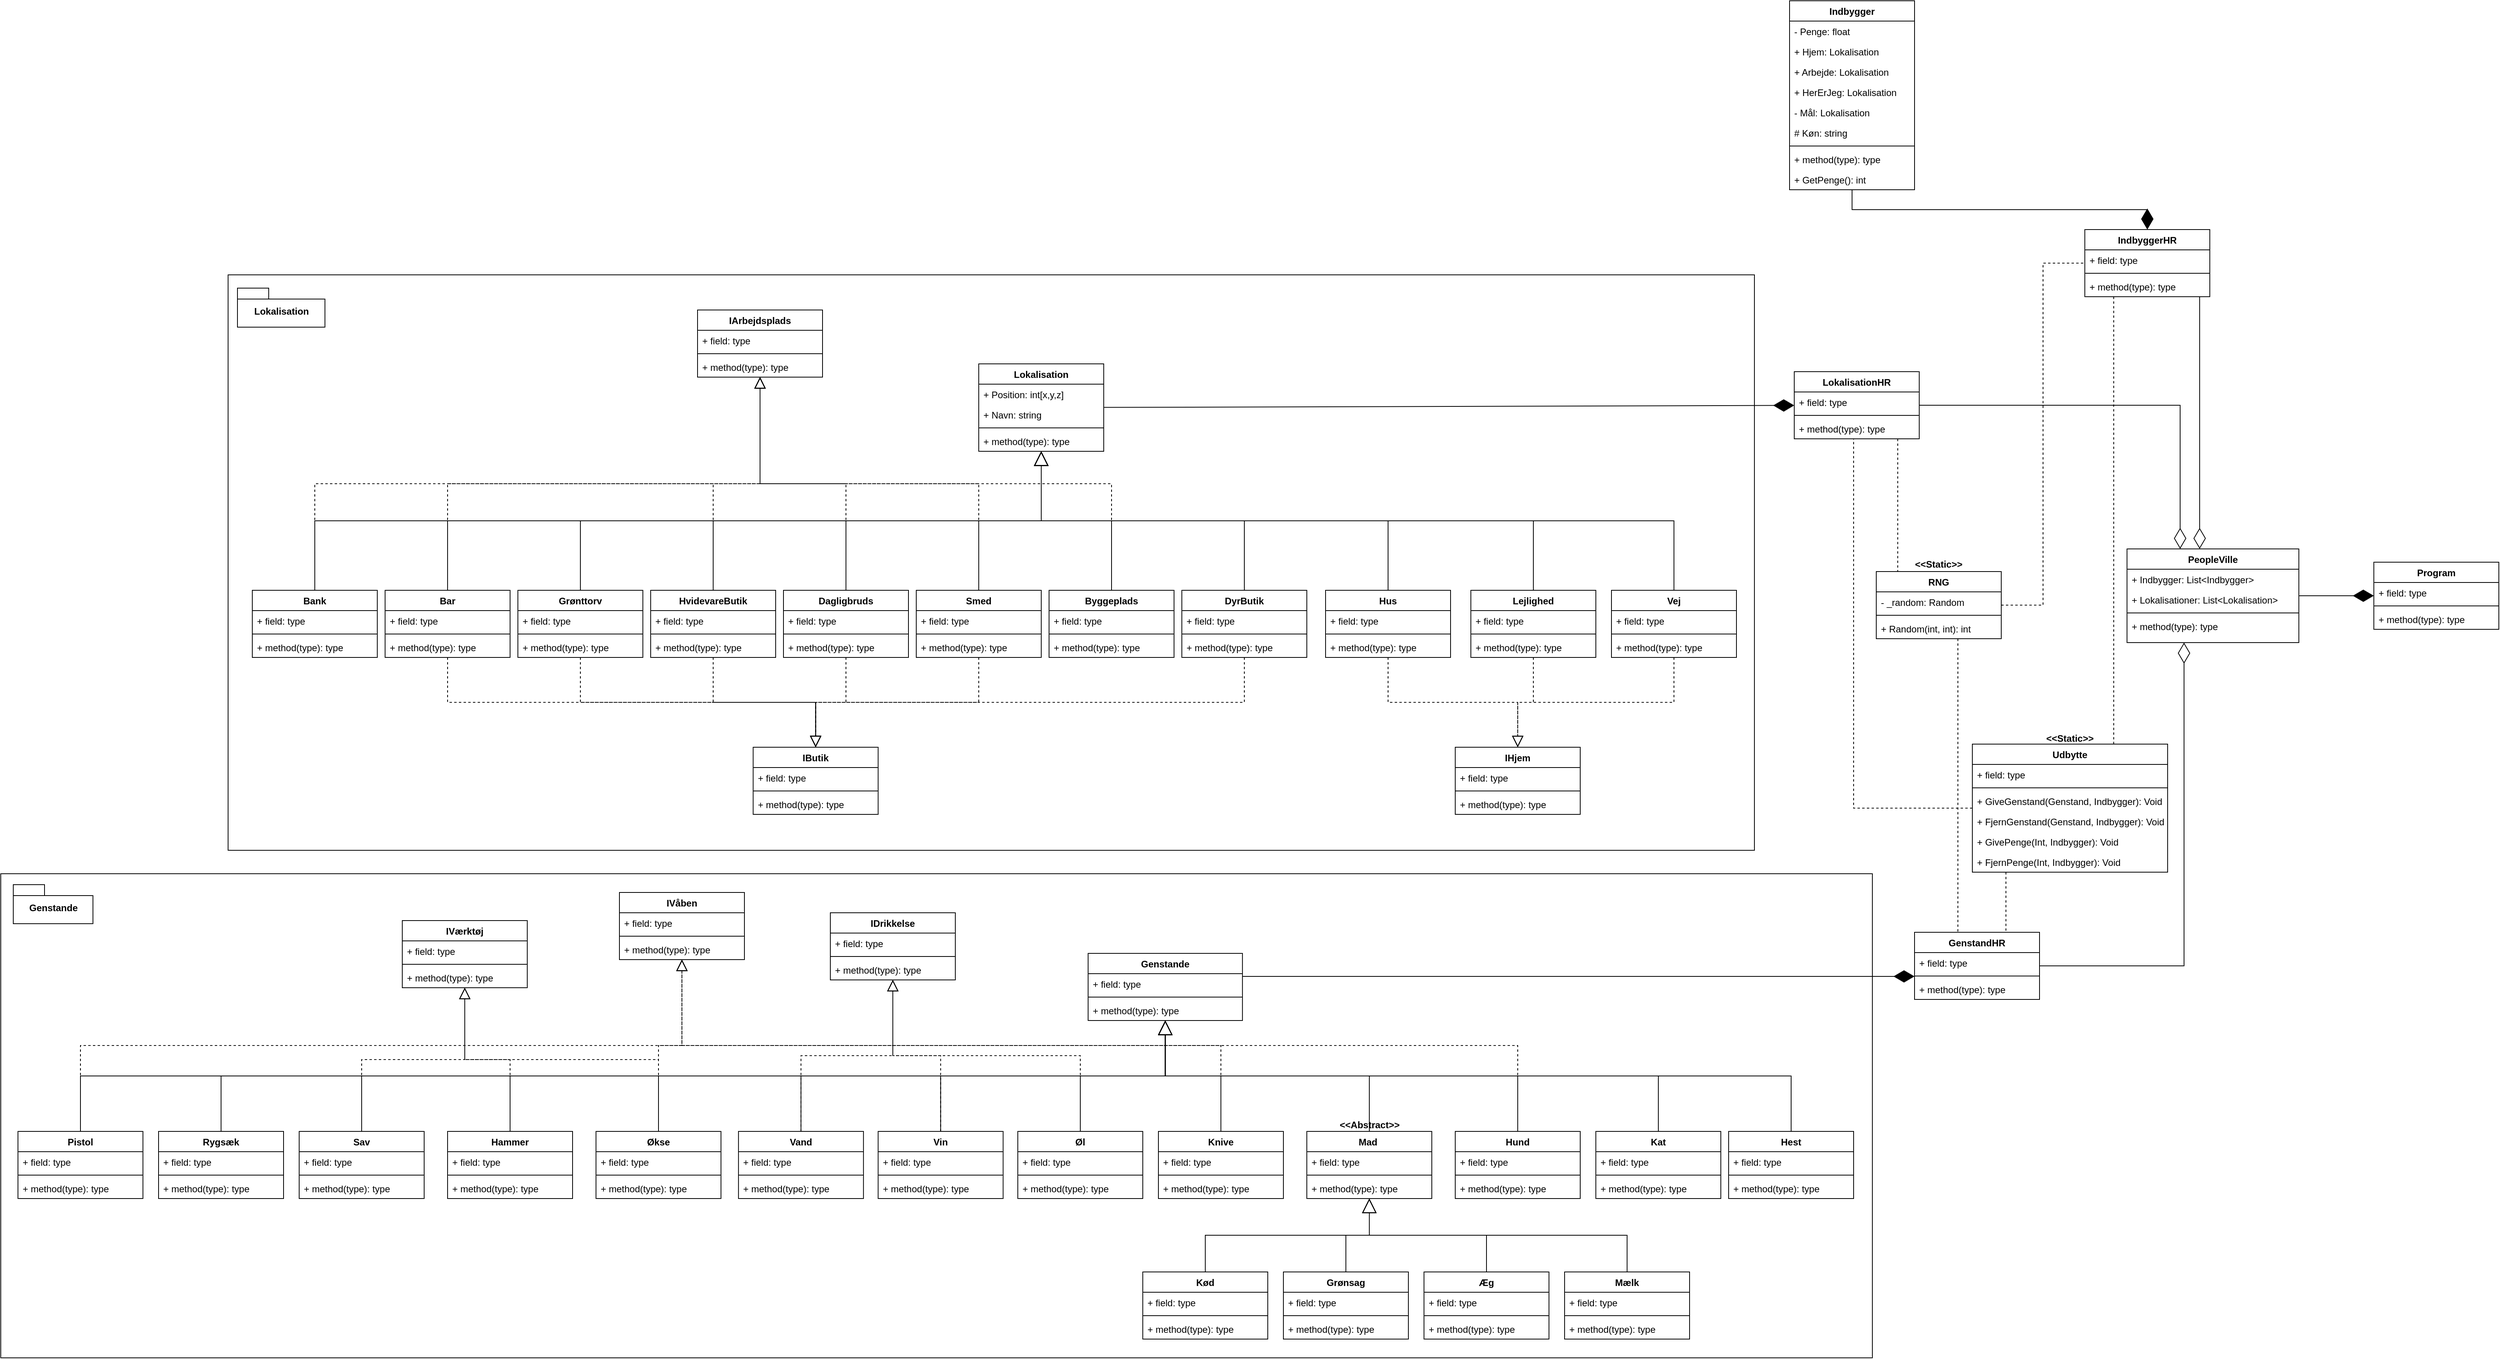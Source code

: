 <mxfile version="20.4.1" type="device"><diagram id="C5RBs43oDa-KdzZeNtuy" name="Page-1"><mxGraphModel dx="3892" dy="2123" grid="0" gridSize="10" guides="1" tooltips="1" connect="1" arrows="1" fold="1" page="0" pageScale="1" pageWidth="827" pageHeight="1169" background="none" math="0" shadow="0"><root><mxCell id="WIyWlLk6GJQsqaUBKTNV-0"/><mxCell id="WIyWlLk6GJQsqaUBKTNV-1" parent="WIyWlLk6GJQsqaUBKTNV-0"/><mxCell id="_8JbuXjy5vpPzGCyIcKC-272" value="" style="rounded=0;whiteSpace=wrap;html=1;fillColor=none;" parent="WIyWlLk6GJQsqaUBKTNV-1" vertex="1"><mxGeometry x="-1322" y="502" width="2396" height="620" as="geometry"/></mxCell><mxCell id="_8JbuXjy5vpPzGCyIcKC-270" value="" style="rounded=0;whiteSpace=wrap;html=1;fillColor=none;" parent="WIyWlLk6GJQsqaUBKTNV-1" vertex="1"><mxGeometry x="-1031" y="-265" width="1954" height="737" as="geometry"/></mxCell><mxCell id="_8JbuXjy5vpPzGCyIcKC-0" value="PeopleVille" style="swimlane;fontStyle=1;align=center;verticalAlign=top;childLayout=stackLayout;horizontal=1;startSize=26;horizontalStack=0;resizeParent=1;resizeParentMax=0;resizeLast=0;collapsible=1;marginBottom=0;" parent="WIyWlLk6GJQsqaUBKTNV-1" vertex="1"><mxGeometry x="1400" y="86" width="220" height="120" as="geometry"/></mxCell><mxCell id="_8JbuXjy5vpPzGCyIcKC-1" value="+ Indbygger: List&lt;Indbygger&gt;" style="text;strokeColor=none;fillColor=none;align=left;verticalAlign=top;spacingLeft=4;spacingRight=4;overflow=hidden;rotatable=0;points=[[0,0.5],[1,0.5]];portConstraint=eastwest;" parent="_8JbuXjy5vpPzGCyIcKC-0" vertex="1"><mxGeometry y="26" width="220" height="26" as="geometry"/></mxCell><mxCell id="_8JbuXjy5vpPzGCyIcKC-24" value="+ Lokalisationer: List&lt;Lokalisation&gt;" style="text;strokeColor=none;fillColor=none;align=left;verticalAlign=top;spacingLeft=4;spacingRight=4;overflow=hidden;rotatable=0;points=[[0,0.5],[1,0.5]];portConstraint=eastwest;" parent="_8JbuXjy5vpPzGCyIcKC-0" vertex="1"><mxGeometry y="52" width="220" height="26" as="geometry"/></mxCell><mxCell id="_8JbuXjy5vpPzGCyIcKC-2" value="" style="line;strokeWidth=1;fillColor=none;align=left;verticalAlign=middle;spacingTop=-1;spacingLeft=3;spacingRight=3;rotatable=0;labelPosition=right;points=[];portConstraint=eastwest;strokeColor=inherit;" parent="_8JbuXjy5vpPzGCyIcKC-0" vertex="1"><mxGeometry y="78" width="220" height="8" as="geometry"/></mxCell><mxCell id="_8JbuXjy5vpPzGCyIcKC-3" value="+ method(type): type" style="text;strokeColor=none;fillColor=none;align=left;verticalAlign=top;spacingLeft=4;spacingRight=4;overflow=hidden;rotatable=0;points=[[0,0.5],[1,0.5]];portConstraint=eastwest;" parent="_8JbuXjy5vpPzGCyIcKC-0" vertex="1"><mxGeometry y="86" width="220" height="34" as="geometry"/></mxCell><mxCell id="_8JbuXjy5vpPzGCyIcKC-4" value="Program" style="swimlane;fontStyle=1;align=center;verticalAlign=top;childLayout=stackLayout;horizontal=1;startSize=26;horizontalStack=0;resizeParent=1;resizeParentMax=0;resizeLast=0;collapsible=1;marginBottom=0;" parent="WIyWlLk6GJQsqaUBKTNV-1" vertex="1"><mxGeometry x="1716" y="103" width="160" height="86" as="geometry"/></mxCell><mxCell id="_8JbuXjy5vpPzGCyIcKC-5" value="+ field: type" style="text;strokeColor=none;fillColor=none;align=left;verticalAlign=top;spacingLeft=4;spacingRight=4;overflow=hidden;rotatable=0;points=[[0,0.5],[1,0.5]];portConstraint=eastwest;" parent="_8JbuXjy5vpPzGCyIcKC-4" vertex="1"><mxGeometry y="26" width="160" height="26" as="geometry"/></mxCell><mxCell id="_8JbuXjy5vpPzGCyIcKC-6" value="" style="line;strokeWidth=1;fillColor=none;align=left;verticalAlign=middle;spacingTop=-1;spacingLeft=3;spacingRight=3;rotatable=0;labelPosition=right;points=[];portConstraint=eastwest;strokeColor=inherit;" parent="_8JbuXjy5vpPzGCyIcKC-4" vertex="1"><mxGeometry y="52" width="160" height="8" as="geometry"/></mxCell><mxCell id="_8JbuXjy5vpPzGCyIcKC-7" value="+ method(type): type" style="text;strokeColor=none;fillColor=none;align=left;verticalAlign=top;spacingLeft=4;spacingRight=4;overflow=hidden;rotatable=0;points=[[0,0.5],[1,0.5]];portConstraint=eastwest;" parent="_8JbuXjy5vpPzGCyIcKC-4" vertex="1"><mxGeometry y="60" width="160" height="26" as="geometry"/></mxCell><mxCell id="_8JbuXjy5vpPzGCyIcKC-8" value="Lokalisation" style="swimlane;fontStyle=1;align=center;verticalAlign=top;childLayout=stackLayout;horizontal=1;startSize=26;horizontalStack=0;resizeParent=1;resizeParentMax=0;resizeLast=0;collapsible=1;marginBottom=0;" parent="WIyWlLk6GJQsqaUBKTNV-1" vertex="1"><mxGeometry x="-70" y="-151" width="160" height="112" as="geometry"/></mxCell><mxCell id="_8JbuXjy5vpPzGCyIcKC-9" value="+ Position: int[x,y,z]" style="text;strokeColor=none;fillColor=none;align=left;verticalAlign=top;spacingLeft=4;spacingRight=4;overflow=hidden;rotatable=0;points=[[0,0.5],[1,0.5]];portConstraint=eastwest;" parent="_8JbuXjy5vpPzGCyIcKC-8" vertex="1"><mxGeometry y="26" width="160" height="26" as="geometry"/></mxCell><mxCell id="_8JbuXjy5vpPzGCyIcKC-25" value="+ Navn: string" style="text;strokeColor=none;fillColor=none;align=left;verticalAlign=top;spacingLeft=4;spacingRight=4;overflow=hidden;rotatable=0;points=[[0,0.5],[1,0.5]];portConstraint=eastwest;" parent="_8JbuXjy5vpPzGCyIcKC-8" vertex="1"><mxGeometry y="52" width="160" height="26" as="geometry"/></mxCell><mxCell id="_8JbuXjy5vpPzGCyIcKC-10" value="" style="line;strokeWidth=1;fillColor=none;align=left;verticalAlign=middle;spacingTop=-1;spacingLeft=3;spacingRight=3;rotatable=0;labelPosition=right;points=[];portConstraint=eastwest;strokeColor=inherit;" parent="_8JbuXjy5vpPzGCyIcKC-8" vertex="1"><mxGeometry y="78" width="160" height="8" as="geometry"/></mxCell><mxCell id="_8JbuXjy5vpPzGCyIcKC-11" value="+ method(type): type" style="text;strokeColor=none;fillColor=none;align=left;verticalAlign=top;spacingLeft=4;spacingRight=4;overflow=hidden;rotatable=0;points=[[0,0.5],[1,0.5]];portConstraint=eastwest;" parent="_8JbuXjy5vpPzGCyIcKC-8" vertex="1"><mxGeometry y="86" width="160" height="26" as="geometry"/></mxCell><mxCell id="_8JbuXjy5vpPzGCyIcKC-12" value="Indbygger&#10;" style="swimlane;fontStyle=1;align=center;verticalAlign=top;childLayout=stackLayout;horizontal=1;startSize=26;horizontalStack=0;resizeParent=1;resizeParentMax=0;resizeLast=0;collapsible=1;marginBottom=0;" parent="WIyWlLk6GJQsqaUBKTNV-1" vertex="1"><mxGeometry x="968" y="-616" width="160" height="242" as="geometry"/></mxCell><mxCell id="_8JbuXjy5vpPzGCyIcKC-13" value="- Penge: float" style="text;strokeColor=none;fillColor=none;align=left;verticalAlign=top;spacingLeft=4;spacingRight=4;overflow=hidden;rotatable=0;points=[[0,0.5],[1,0.5]];portConstraint=eastwest;" parent="_8JbuXjy5vpPzGCyIcKC-12" vertex="1"><mxGeometry y="26" width="160" height="26" as="geometry"/></mxCell><mxCell id="_8JbuXjy5vpPzGCyIcKC-180" value="+ Hjem: Lokalisation" style="text;strokeColor=none;fillColor=none;align=left;verticalAlign=top;spacingLeft=4;spacingRight=4;overflow=hidden;rotatable=0;points=[[0,0.5],[1,0.5]];portConstraint=eastwest;" parent="_8JbuXjy5vpPzGCyIcKC-12" vertex="1"><mxGeometry y="52" width="160" height="26" as="geometry"/></mxCell><mxCell id="_8JbuXjy5vpPzGCyIcKC-181" value="+ Arbejde: Lokalisation" style="text;strokeColor=none;fillColor=none;align=left;verticalAlign=top;spacingLeft=4;spacingRight=4;overflow=hidden;rotatable=0;points=[[0,0.5],[1,0.5]];portConstraint=eastwest;" parent="_8JbuXjy5vpPzGCyIcKC-12" vertex="1"><mxGeometry y="78" width="160" height="26" as="geometry"/></mxCell><mxCell id="_8JbuXjy5vpPzGCyIcKC-182" value="+ HerErJeg: Lokalisation" style="text;strokeColor=none;fillColor=none;align=left;verticalAlign=top;spacingLeft=4;spacingRight=4;overflow=hidden;rotatable=0;points=[[0,0.5],[1,0.5]];portConstraint=eastwest;" parent="_8JbuXjy5vpPzGCyIcKC-12" vertex="1"><mxGeometry y="104" width="160" height="26" as="geometry"/></mxCell><mxCell id="_8JbuXjy5vpPzGCyIcKC-183" value="- Mål: Lokalisation" style="text;strokeColor=none;fillColor=none;align=left;verticalAlign=top;spacingLeft=4;spacingRight=4;overflow=hidden;rotatable=0;points=[[0,0.5],[1,0.5]];portConstraint=eastwest;" parent="_8JbuXjy5vpPzGCyIcKC-12" vertex="1"><mxGeometry y="130" width="160" height="26" as="geometry"/></mxCell><mxCell id="_8JbuXjy5vpPzGCyIcKC-269" value="# Køn: string" style="text;strokeColor=none;fillColor=none;align=left;verticalAlign=top;spacingLeft=4;spacingRight=4;overflow=hidden;rotatable=0;points=[[0,0.5],[1,0.5]];portConstraint=eastwest;" parent="_8JbuXjy5vpPzGCyIcKC-12" vertex="1"><mxGeometry y="156" width="160" height="26" as="geometry"/></mxCell><mxCell id="_8JbuXjy5vpPzGCyIcKC-14" value="" style="line;strokeWidth=1;fillColor=none;align=left;verticalAlign=middle;spacingTop=-1;spacingLeft=3;spacingRight=3;rotatable=0;labelPosition=right;points=[];portConstraint=eastwest;strokeColor=inherit;" parent="_8JbuXjy5vpPzGCyIcKC-12" vertex="1"><mxGeometry y="182" width="160" height="8" as="geometry"/></mxCell><mxCell id="_8JbuXjy5vpPzGCyIcKC-15" value="+ method(type): type" style="text;strokeColor=none;fillColor=none;align=left;verticalAlign=top;spacingLeft=4;spacingRight=4;overflow=hidden;rotatable=0;points=[[0,0.5],[1,0.5]];portConstraint=eastwest;" parent="_8JbuXjy5vpPzGCyIcKC-12" vertex="1"><mxGeometry y="190" width="160" height="26" as="geometry"/></mxCell><mxCell id="_8JbuXjy5vpPzGCyIcKC-179" value="+ GetPenge(): int" style="text;strokeColor=none;fillColor=none;align=left;verticalAlign=top;spacingLeft=4;spacingRight=4;overflow=hidden;rotatable=0;points=[[0,0.5],[1,0.5]];portConstraint=eastwest;" parent="_8JbuXjy5vpPzGCyIcKC-12" vertex="1"><mxGeometry y="216" width="160" height="26" as="geometry"/></mxCell><mxCell id="_8JbuXjy5vpPzGCyIcKC-16" value="Genstande" style="swimlane;fontStyle=1;align=center;verticalAlign=top;childLayout=stackLayout;horizontal=1;startSize=26;horizontalStack=0;resizeParent=1;resizeParentMax=0;resizeLast=0;collapsible=1;marginBottom=0;" parent="WIyWlLk6GJQsqaUBKTNV-1" vertex="1"><mxGeometry x="70" y="604" width="197.59" height="86" as="geometry"/></mxCell><mxCell id="_8JbuXjy5vpPzGCyIcKC-17" value="+ field: type" style="text;strokeColor=none;fillColor=none;align=left;verticalAlign=top;spacingLeft=4;spacingRight=4;overflow=hidden;rotatable=0;points=[[0,0.5],[1,0.5]];portConstraint=eastwest;" parent="_8JbuXjy5vpPzGCyIcKC-16" vertex="1"><mxGeometry y="26" width="197.59" height="26" as="geometry"/></mxCell><mxCell id="_8JbuXjy5vpPzGCyIcKC-18" value="" style="line;strokeWidth=1;fillColor=none;align=left;verticalAlign=middle;spacingTop=-1;spacingLeft=3;spacingRight=3;rotatable=0;labelPosition=right;points=[];portConstraint=eastwest;strokeColor=inherit;" parent="_8JbuXjy5vpPzGCyIcKC-16" vertex="1"><mxGeometry y="52" width="197.59" height="8" as="geometry"/></mxCell><mxCell id="_8JbuXjy5vpPzGCyIcKC-19" value="+ method(type): type" style="text;strokeColor=none;fillColor=none;align=left;verticalAlign=top;spacingLeft=4;spacingRight=4;overflow=hidden;rotatable=0;points=[[0,0.5],[1,0.5]];portConstraint=eastwest;" parent="_8JbuXjy5vpPzGCyIcKC-16" vertex="1"><mxGeometry y="60" width="197.59" height="26" as="geometry"/></mxCell><mxCell id="_8JbuXjy5vpPzGCyIcKC-20" value="RNG" style="swimlane;fontStyle=1;align=center;verticalAlign=top;childLayout=stackLayout;horizontal=1;startSize=26;horizontalStack=0;resizeParent=1;resizeParentMax=0;resizeLast=0;collapsible=1;marginBottom=0;" parent="WIyWlLk6GJQsqaUBKTNV-1" vertex="1"><mxGeometry x="1079" y="115" width="160" height="86" as="geometry"/></mxCell><mxCell id="_8JbuXjy5vpPzGCyIcKC-21" value="- _random: Random" style="text;strokeColor=none;fillColor=none;align=left;verticalAlign=top;spacingLeft=4;spacingRight=4;overflow=hidden;rotatable=0;points=[[0,0.5],[1,0.5]];portConstraint=eastwest;" parent="_8JbuXjy5vpPzGCyIcKC-20" vertex="1"><mxGeometry y="26" width="160" height="26" as="geometry"/></mxCell><mxCell id="_8JbuXjy5vpPzGCyIcKC-22" value="" style="line;strokeWidth=1;fillColor=none;align=left;verticalAlign=middle;spacingTop=-1;spacingLeft=3;spacingRight=3;rotatable=0;labelPosition=right;points=[];portConstraint=eastwest;strokeColor=inherit;" parent="_8JbuXjy5vpPzGCyIcKC-20" vertex="1"><mxGeometry y="52" width="160" height="8" as="geometry"/></mxCell><mxCell id="_8JbuXjy5vpPzGCyIcKC-23" value="+ Random(int, int): int" style="text;strokeColor=none;fillColor=none;align=left;verticalAlign=top;spacingLeft=4;spacingRight=4;overflow=hidden;rotatable=0;points=[[0,0.5],[1,0.5]];portConstraint=eastwest;" parent="_8JbuXjy5vpPzGCyIcKC-20" vertex="1"><mxGeometry y="60" width="160" height="26" as="geometry"/></mxCell><mxCell id="_8JbuXjy5vpPzGCyIcKC-26" value="Bank" style="swimlane;fontStyle=1;align=center;verticalAlign=top;childLayout=stackLayout;horizontal=1;startSize=26;horizontalStack=0;resizeParent=1;resizeParentMax=0;resizeLast=0;collapsible=1;marginBottom=0;" parent="WIyWlLk6GJQsqaUBKTNV-1" vertex="1"><mxGeometry x="-1000" y="139" width="160" height="86" as="geometry"><mxRectangle x="130" y="470" width="70" height="30" as="alternateBounds"/></mxGeometry></mxCell><mxCell id="_8JbuXjy5vpPzGCyIcKC-27" value="+ field: type" style="text;strokeColor=none;fillColor=none;align=left;verticalAlign=top;spacingLeft=4;spacingRight=4;overflow=hidden;rotatable=0;points=[[0,0.5],[1,0.5]];portConstraint=eastwest;" parent="_8JbuXjy5vpPzGCyIcKC-26" vertex="1"><mxGeometry y="26" width="160" height="26" as="geometry"/></mxCell><mxCell id="_8JbuXjy5vpPzGCyIcKC-28" value="" style="line;strokeWidth=1;fillColor=none;align=left;verticalAlign=middle;spacingTop=-1;spacingLeft=3;spacingRight=3;rotatable=0;labelPosition=right;points=[];portConstraint=eastwest;strokeColor=inherit;" parent="_8JbuXjy5vpPzGCyIcKC-26" vertex="1"><mxGeometry y="52" width="160" height="8" as="geometry"/></mxCell><mxCell id="_8JbuXjy5vpPzGCyIcKC-29" value="+ method(type): type" style="text;strokeColor=none;fillColor=none;align=left;verticalAlign=top;spacingLeft=4;spacingRight=4;overflow=hidden;rotatable=0;points=[[0,0.5],[1,0.5]];portConstraint=eastwest;" parent="_8JbuXjy5vpPzGCyIcKC-26" vertex="1"><mxGeometry y="60" width="160" height="26" as="geometry"/></mxCell><mxCell id="_8JbuXjy5vpPzGCyIcKC-30" value="Grønttorv" style="swimlane;fontStyle=1;align=center;verticalAlign=top;childLayout=stackLayout;horizontal=1;startSize=26;horizontalStack=0;resizeParent=1;resizeParentMax=0;resizeLast=0;collapsible=1;marginBottom=0;" parent="WIyWlLk6GJQsqaUBKTNV-1" vertex="1"><mxGeometry x="-660" y="139" width="160" height="86" as="geometry"/></mxCell><mxCell id="_8JbuXjy5vpPzGCyIcKC-31" value="+ field: type" style="text;strokeColor=none;fillColor=none;align=left;verticalAlign=top;spacingLeft=4;spacingRight=4;overflow=hidden;rotatable=0;points=[[0,0.5],[1,0.5]];portConstraint=eastwest;" parent="_8JbuXjy5vpPzGCyIcKC-30" vertex="1"><mxGeometry y="26" width="160" height="26" as="geometry"/></mxCell><mxCell id="_8JbuXjy5vpPzGCyIcKC-32" value="" style="line;strokeWidth=1;fillColor=none;align=left;verticalAlign=middle;spacingTop=-1;spacingLeft=3;spacingRight=3;rotatable=0;labelPosition=right;points=[];portConstraint=eastwest;strokeColor=inherit;" parent="_8JbuXjy5vpPzGCyIcKC-30" vertex="1"><mxGeometry y="52" width="160" height="8" as="geometry"/></mxCell><mxCell id="_8JbuXjy5vpPzGCyIcKC-33" value="+ method(type): type" style="text;strokeColor=none;fillColor=none;align=left;verticalAlign=top;spacingLeft=4;spacingRight=4;overflow=hidden;rotatable=0;points=[[0,0.5],[1,0.5]];portConstraint=eastwest;" parent="_8JbuXjy5vpPzGCyIcKC-30" vertex="1"><mxGeometry y="60" width="160" height="26" as="geometry"/></mxCell><mxCell id="_8JbuXjy5vpPzGCyIcKC-34" value="Smed" style="swimlane;fontStyle=1;align=center;verticalAlign=top;childLayout=stackLayout;horizontal=1;startSize=26;horizontalStack=0;resizeParent=1;resizeParentMax=0;resizeLast=0;collapsible=1;marginBottom=0;" parent="WIyWlLk6GJQsqaUBKTNV-1" vertex="1"><mxGeometry x="-150" y="139" width="160" height="86" as="geometry"/></mxCell><mxCell id="_8JbuXjy5vpPzGCyIcKC-35" value="+ field: type" style="text;strokeColor=none;fillColor=none;align=left;verticalAlign=top;spacingLeft=4;spacingRight=4;overflow=hidden;rotatable=0;points=[[0,0.5],[1,0.5]];portConstraint=eastwest;" parent="_8JbuXjy5vpPzGCyIcKC-34" vertex="1"><mxGeometry y="26" width="160" height="26" as="geometry"/></mxCell><mxCell id="_8JbuXjy5vpPzGCyIcKC-36" value="" style="line;strokeWidth=1;fillColor=none;align=left;verticalAlign=middle;spacingTop=-1;spacingLeft=3;spacingRight=3;rotatable=0;labelPosition=right;points=[];portConstraint=eastwest;strokeColor=inherit;" parent="_8JbuXjy5vpPzGCyIcKC-34" vertex="1"><mxGeometry y="52" width="160" height="8" as="geometry"/></mxCell><mxCell id="_8JbuXjy5vpPzGCyIcKC-37" value="+ method(type): type" style="text;strokeColor=none;fillColor=none;align=left;verticalAlign=top;spacingLeft=4;spacingRight=4;overflow=hidden;rotatable=0;points=[[0,0.5],[1,0.5]];portConstraint=eastwest;" parent="_8JbuXjy5vpPzGCyIcKC-34" vertex="1"><mxGeometry y="60" width="160" height="26" as="geometry"/></mxCell><mxCell id="_8JbuXjy5vpPzGCyIcKC-38" value="Vej" style="swimlane;fontStyle=1;align=center;verticalAlign=top;childLayout=stackLayout;horizontal=1;startSize=26;horizontalStack=0;resizeParent=1;resizeParentMax=0;resizeLast=0;collapsible=1;marginBottom=0;" parent="WIyWlLk6GJQsqaUBKTNV-1" vertex="1"><mxGeometry x="740" y="139" width="160" height="86" as="geometry"/></mxCell><mxCell id="_8JbuXjy5vpPzGCyIcKC-39" value="+ field: type" style="text;strokeColor=none;fillColor=none;align=left;verticalAlign=top;spacingLeft=4;spacingRight=4;overflow=hidden;rotatable=0;points=[[0,0.5],[1,0.5]];portConstraint=eastwest;" parent="_8JbuXjy5vpPzGCyIcKC-38" vertex="1"><mxGeometry y="26" width="160" height="26" as="geometry"/></mxCell><mxCell id="_8JbuXjy5vpPzGCyIcKC-40" value="" style="line;strokeWidth=1;fillColor=none;align=left;verticalAlign=middle;spacingTop=-1;spacingLeft=3;spacingRight=3;rotatable=0;labelPosition=right;points=[];portConstraint=eastwest;strokeColor=inherit;" parent="_8JbuXjy5vpPzGCyIcKC-38" vertex="1"><mxGeometry y="52" width="160" height="8" as="geometry"/></mxCell><mxCell id="_8JbuXjy5vpPzGCyIcKC-41" value="+ method(type): type" style="text;strokeColor=none;fillColor=none;align=left;verticalAlign=top;spacingLeft=4;spacingRight=4;overflow=hidden;rotatable=0;points=[[0,0.5],[1,0.5]];portConstraint=eastwest;" parent="_8JbuXjy5vpPzGCyIcKC-38" vertex="1"><mxGeometry y="60" width="160" height="26" as="geometry"/></mxCell><mxCell id="_8JbuXjy5vpPzGCyIcKC-46" value="Bar" style="swimlane;fontStyle=1;align=center;verticalAlign=top;childLayout=stackLayout;horizontal=1;startSize=26;horizontalStack=0;resizeParent=1;resizeParentMax=0;resizeLast=0;collapsible=1;marginBottom=0;" parent="WIyWlLk6GJQsqaUBKTNV-1" vertex="1"><mxGeometry x="-830" y="139" width="160" height="86" as="geometry"/></mxCell><mxCell id="_8JbuXjy5vpPzGCyIcKC-47" value="+ field: type" style="text;strokeColor=none;fillColor=none;align=left;verticalAlign=top;spacingLeft=4;spacingRight=4;overflow=hidden;rotatable=0;points=[[0,0.5],[1,0.5]];portConstraint=eastwest;" parent="_8JbuXjy5vpPzGCyIcKC-46" vertex="1"><mxGeometry y="26" width="160" height="26" as="geometry"/></mxCell><mxCell id="_8JbuXjy5vpPzGCyIcKC-48" value="" style="line;strokeWidth=1;fillColor=none;align=left;verticalAlign=middle;spacingTop=-1;spacingLeft=3;spacingRight=3;rotatable=0;labelPosition=right;points=[];portConstraint=eastwest;strokeColor=inherit;" parent="_8JbuXjy5vpPzGCyIcKC-46" vertex="1"><mxGeometry y="52" width="160" height="8" as="geometry"/></mxCell><mxCell id="_8JbuXjy5vpPzGCyIcKC-49" value="+ method(type): type" style="text;strokeColor=none;fillColor=none;align=left;verticalAlign=top;spacingLeft=4;spacingRight=4;overflow=hidden;rotatable=0;points=[[0,0.5],[1,0.5]];portConstraint=eastwest;" parent="_8JbuXjy5vpPzGCyIcKC-46" vertex="1"><mxGeometry y="60" width="160" height="26" as="geometry"/></mxCell><mxCell id="_8JbuXjy5vpPzGCyIcKC-50" value="Hus" style="swimlane;fontStyle=1;align=center;verticalAlign=top;childLayout=stackLayout;horizontal=1;startSize=26;horizontalStack=0;resizeParent=1;resizeParentMax=0;resizeLast=0;collapsible=1;marginBottom=0;" parent="WIyWlLk6GJQsqaUBKTNV-1" vertex="1"><mxGeometry x="374" y="139" width="160" height="86" as="geometry"/></mxCell><mxCell id="_8JbuXjy5vpPzGCyIcKC-51" value="+ field: type" style="text;strokeColor=none;fillColor=none;align=left;verticalAlign=top;spacingLeft=4;spacingRight=4;overflow=hidden;rotatable=0;points=[[0,0.5],[1,0.5]];portConstraint=eastwest;" parent="_8JbuXjy5vpPzGCyIcKC-50" vertex="1"><mxGeometry y="26" width="160" height="26" as="geometry"/></mxCell><mxCell id="_8JbuXjy5vpPzGCyIcKC-52" value="" style="line;strokeWidth=1;fillColor=none;align=left;verticalAlign=middle;spacingTop=-1;spacingLeft=3;spacingRight=3;rotatable=0;labelPosition=right;points=[];portConstraint=eastwest;strokeColor=inherit;" parent="_8JbuXjy5vpPzGCyIcKC-50" vertex="1"><mxGeometry y="52" width="160" height="8" as="geometry"/></mxCell><mxCell id="_8JbuXjy5vpPzGCyIcKC-53" value="+ method(type): type" style="text;strokeColor=none;fillColor=none;align=left;verticalAlign=top;spacingLeft=4;spacingRight=4;overflow=hidden;rotatable=0;points=[[0,0.5],[1,0.5]];portConstraint=eastwest;" parent="_8JbuXjy5vpPzGCyIcKC-50" vertex="1"><mxGeometry y="60" width="160" height="26" as="geometry"/></mxCell><mxCell id="_8JbuXjy5vpPzGCyIcKC-54" value="Lejlighed" style="swimlane;fontStyle=1;align=center;verticalAlign=top;childLayout=stackLayout;horizontal=1;startSize=26;horizontalStack=0;resizeParent=1;resizeParentMax=0;resizeLast=0;collapsible=1;marginBottom=0;" parent="WIyWlLk6GJQsqaUBKTNV-1" vertex="1"><mxGeometry x="560" y="139" width="160" height="86" as="geometry"/></mxCell><mxCell id="_8JbuXjy5vpPzGCyIcKC-55" value="+ field: type" style="text;strokeColor=none;fillColor=none;align=left;verticalAlign=top;spacingLeft=4;spacingRight=4;overflow=hidden;rotatable=0;points=[[0,0.5],[1,0.5]];portConstraint=eastwest;" parent="_8JbuXjy5vpPzGCyIcKC-54" vertex="1"><mxGeometry y="26" width="160" height="26" as="geometry"/></mxCell><mxCell id="_8JbuXjy5vpPzGCyIcKC-56" value="" style="line;strokeWidth=1;fillColor=none;align=left;verticalAlign=middle;spacingTop=-1;spacingLeft=3;spacingRight=3;rotatable=0;labelPosition=right;points=[];portConstraint=eastwest;strokeColor=inherit;" parent="_8JbuXjy5vpPzGCyIcKC-54" vertex="1"><mxGeometry y="52" width="160" height="8" as="geometry"/></mxCell><mxCell id="_8JbuXjy5vpPzGCyIcKC-57" value="+ method(type): type" style="text;strokeColor=none;fillColor=none;align=left;verticalAlign=top;spacingLeft=4;spacingRight=4;overflow=hidden;rotatable=0;points=[[0,0.5],[1,0.5]];portConstraint=eastwest;" parent="_8JbuXjy5vpPzGCyIcKC-54" vertex="1"><mxGeometry y="60" width="160" height="26" as="geometry"/></mxCell><mxCell id="_8JbuXjy5vpPzGCyIcKC-58" value="Byggeplads" style="swimlane;fontStyle=1;align=center;verticalAlign=top;childLayout=stackLayout;horizontal=1;startSize=26;horizontalStack=0;resizeParent=1;resizeParentMax=0;resizeLast=0;collapsible=1;marginBottom=0;" parent="WIyWlLk6GJQsqaUBKTNV-1" vertex="1"><mxGeometry x="20" y="139" width="160" height="86" as="geometry"/></mxCell><mxCell id="_8JbuXjy5vpPzGCyIcKC-59" value="+ field: type" style="text;strokeColor=none;fillColor=none;align=left;verticalAlign=top;spacingLeft=4;spacingRight=4;overflow=hidden;rotatable=0;points=[[0,0.5],[1,0.5]];portConstraint=eastwest;" parent="_8JbuXjy5vpPzGCyIcKC-58" vertex="1"><mxGeometry y="26" width="160" height="26" as="geometry"/></mxCell><mxCell id="_8JbuXjy5vpPzGCyIcKC-60" value="" style="line;strokeWidth=1;fillColor=none;align=left;verticalAlign=middle;spacingTop=-1;spacingLeft=3;spacingRight=3;rotatable=0;labelPosition=right;points=[];portConstraint=eastwest;strokeColor=inherit;" parent="_8JbuXjy5vpPzGCyIcKC-58" vertex="1"><mxGeometry y="52" width="160" height="8" as="geometry"/></mxCell><mxCell id="_8JbuXjy5vpPzGCyIcKC-61" value="+ method(type): type" style="text;strokeColor=none;fillColor=none;align=left;verticalAlign=top;spacingLeft=4;spacingRight=4;overflow=hidden;rotatable=0;points=[[0,0.5],[1,0.5]];portConstraint=eastwest;" parent="_8JbuXjy5vpPzGCyIcKC-58" vertex="1"><mxGeometry y="60" width="160" height="26" as="geometry"/></mxCell><mxCell id="_8JbuXjy5vpPzGCyIcKC-62" value="IButik" style="swimlane;fontStyle=1;align=center;verticalAlign=top;childLayout=stackLayout;horizontal=1;startSize=26;horizontalStack=0;resizeParent=1;resizeParentMax=0;resizeLast=0;collapsible=1;marginBottom=0;" parent="WIyWlLk6GJQsqaUBKTNV-1" vertex="1"><mxGeometry x="-358.8" y="340" width="160" height="86" as="geometry"/></mxCell><mxCell id="_8JbuXjy5vpPzGCyIcKC-63" value="+ field: type" style="text;strokeColor=none;fillColor=none;align=left;verticalAlign=top;spacingLeft=4;spacingRight=4;overflow=hidden;rotatable=0;points=[[0,0.5],[1,0.5]];portConstraint=eastwest;" parent="_8JbuXjy5vpPzGCyIcKC-62" vertex="1"><mxGeometry y="26" width="160" height="26" as="geometry"/></mxCell><mxCell id="_8JbuXjy5vpPzGCyIcKC-64" value="" style="line;strokeWidth=1;fillColor=none;align=left;verticalAlign=middle;spacingTop=-1;spacingLeft=3;spacingRight=3;rotatable=0;labelPosition=right;points=[];portConstraint=eastwest;strokeColor=inherit;" parent="_8JbuXjy5vpPzGCyIcKC-62" vertex="1"><mxGeometry y="52" width="160" height="8" as="geometry"/></mxCell><mxCell id="_8JbuXjy5vpPzGCyIcKC-65" value="+ method(type): type" style="text;strokeColor=none;fillColor=none;align=left;verticalAlign=top;spacingLeft=4;spacingRight=4;overflow=hidden;rotatable=0;points=[[0,0.5],[1,0.5]];portConstraint=eastwest;" parent="_8JbuXjy5vpPzGCyIcKC-62" vertex="1"><mxGeometry y="60" width="160" height="26" as="geometry"/></mxCell><mxCell id="_8JbuXjy5vpPzGCyIcKC-70" value="Dagligbruds" style="swimlane;fontStyle=1;align=center;verticalAlign=top;childLayout=stackLayout;horizontal=1;startSize=26;horizontalStack=0;resizeParent=1;resizeParentMax=0;resizeLast=0;collapsible=1;marginBottom=0;" parent="WIyWlLk6GJQsqaUBKTNV-1" vertex="1"><mxGeometry x="-320" y="139" width="160" height="86" as="geometry"/></mxCell><mxCell id="_8JbuXjy5vpPzGCyIcKC-71" value="+ field: type" style="text;strokeColor=none;fillColor=none;align=left;verticalAlign=top;spacingLeft=4;spacingRight=4;overflow=hidden;rotatable=0;points=[[0,0.5],[1,0.5]];portConstraint=eastwest;" parent="_8JbuXjy5vpPzGCyIcKC-70" vertex="1"><mxGeometry y="26" width="160" height="26" as="geometry"/></mxCell><mxCell id="_8JbuXjy5vpPzGCyIcKC-72" value="" style="line;strokeWidth=1;fillColor=none;align=left;verticalAlign=middle;spacingTop=-1;spacingLeft=3;spacingRight=3;rotatable=0;labelPosition=right;points=[];portConstraint=eastwest;strokeColor=inherit;" parent="_8JbuXjy5vpPzGCyIcKC-70" vertex="1"><mxGeometry y="52" width="160" height="8" as="geometry"/></mxCell><mxCell id="_8JbuXjy5vpPzGCyIcKC-73" value="+ method(type): type" style="text;strokeColor=none;fillColor=none;align=left;verticalAlign=top;spacingLeft=4;spacingRight=4;overflow=hidden;rotatable=0;points=[[0,0.5],[1,0.5]];portConstraint=eastwest;" parent="_8JbuXjy5vpPzGCyIcKC-70" vertex="1"><mxGeometry y="60" width="160" height="26" as="geometry"/></mxCell><mxCell id="_8JbuXjy5vpPzGCyIcKC-74" value="HvidevareButik" style="swimlane;fontStyle=1;align=center;verticalAlign=top;childLayout=stackLayout;horizontal=1;startSize=26;horizontalStack=0;resizeParent=1;resizeParentMax=0;resizeLast=0;collapsible=1;marginBottom=0;" parent="WIyWlLk6GJQsqaUBKTNV-1" vertex="1"><mxGeometry x="-490" y="139" width="160" height="86" as="geometry"/></mxCell><mxCell id="_8JbuXjy5vpPzGCyIcKC-75" value="+ field: type" style="text;strokeColor=none;fillColor=none;align=left;verticalAlign=top;spacingLeft=4;spacingRight=4;overflow=hidden;rotatable=0;points=[[0,0.5],[1,0.5]];portConstraint=eastwest;" parent="_8JbuXjy5vpPzGCyIcKC-74" vertex="1"><mxGeometry y="26" width="160" height="26" as="geometry"/></mxCell><mxCell id="_8JbuXjy5vpPzGCyIcKC-76" value="" style="line;strokeWidth=1;fillColor=none;align=left;verticalAlign=middle;spacingTop=-1;spacingLeft=3;spacingRight=3;rotatable=0;labelPosition=right;points=[];portConstraint=eastwest;strokeColor=inherit;" parent="_8JbuXjy5vpPzGCyIcKC-74" vertex="1"><mxGeometry y="52" width="160" height="8" as="geometry"/></mxCell><mxCell id="_8JbuXjy5vpPzGCyIcKC-77" value="+ method(type): type" style="text;strokeColor=none;fillColor=none;align=left;verticalAlign=top;spacingLeft=4;spacingRight=4;overflow=hidden;rotatable=0;points=[[0,0.5],[1,0.5]];portConstraint=eastwest;" parent="_8JbuXjy5vpPzGCyIcKC-74" vertex="1"><mxGeometry y="60" width="160" height="26" as="geometry"/></mxCell><mxCell id="_8JbuXjy5vpPzGCyIcKC-66" value="DyrButik" style="swimlane;fontStyle=1;align=center;verticalAlign=top;childLayout=stackLayout;horizontal=1;startSize=26;horizontalStack=0;resizeParent=1;resizeParentMax=0;resizeLast=0;collapsible=1;marginBottom=0;" parent="WIyWlLk6GJQsqaUBKTNV-1" vertex="1"><mxGeometry x="190" y="139" width="160" height="86" as="geometry"/></mxCell><mxCell id="_8JbuXjy5vpPzGCyIcKC-67" value="+ field: type" style="text;strokeColor=none;fillColor=none;align=left;verticalAlign=top;spacingLeft=4;spacingRight=4;overflow=hidden;rotatable=0;points=[[0,0.5],[1,0.5]];portConstraint=eastwest;" parent="_8JbuXjy5vpPzGCyIcKC-66" vertex="1"><mxGeometry y="26" width="160" height="26" as="geometry"/></mxCell><mxCell id="_8JbuXjy5vpPzGCyIcKC-68" value="" style="line;strokeWidth=1;fillColor=none;align=left;verticalAlign=middle;spacingTop=-1;spacingLeft=3;spacingRight=3;rotatable=0;labelPosition=right;points=[];portConstraint=eastwest;strokeColor=inherit;" parent="_8JbuXjy5vpPzGCyIcKC-66" vertex="1"><mxGeometry y="52" width="160" height="8" as="geometry"/></mxCell><mxCell id="_8JbuXjy5vpPzGCyIcKC-69" value="+ method(type): type" style="text;strokeColor=none;fillColor=none;align=left;verticalAlign=top;spacingLeft=4;spacingRight=4;overflow=hidden;rotatable=0;points=[[0,0.5],[1,0.5]];portConstraint=eastwest;" parent="_8JbuXjy5vpPzGCyIcKC-66" vertex="1"><mxGeometry y="60" width="160" height="26" as="geometry"/></mxCell><mxCell id="_8JbuXjy5vpPzGCyIcKC-85" value="" style="endArrow=block;dashed=1;endFill=0;endSize=12;html=1;rounded=0;edgeStyle=elbowEdgeStyle;elbow=vertical;" parent="WIyWlLk6GJQsqaUBKTNV-1" source="_8JbuXjy5vpPzGCyIcKC-74" target="_8JbuXjy5vpPzGCyIcKC-62" edge="1"><mxGeometry width="160" relative="1" as="geometry"><mxPoint x="-220" y="79" as="sourcePoint"/><mxPoint x="-60" y="79" as="targetPoint"/></mxGeometry></mxCell><mxCell id="_8JbuXjy5vpPzGCyIcKC-86" value="" style="endArrow=block;dashed=1;endFill=0;endSize=12;html=1;rounded=0;edgeStyle=elbowEdgeStyle;elbow=vertical;" parent="WIyWlLk6GJQsqaUBKTNV-1" source="_8JbuXjy5vpPzGCyIcKC-66" target="_8JbuXjy5vpPzGCyIcKC-62" edge="1"><mxGeometry width="160" relative="1" as="geometry"><mxPoint x="-210" y="89" as="sourcePoint"/><mxPoint x="-50" y="89" as="targetPoint"/></mxGeometry></mxCell><mxCell id="_8JbuXjy5vpPzGCyIcKC-87" value="" style="endArrow=block;dashed=1;endFill=0;endSize=12;html=1;rounded=0;edgeStyle=elbowEdgeStyle;elbow=vertical;" parent="WIyWlLk6GJQsqaUBKTNV-1" source="_8JbuXjy5vpPzGCyIcKC-70" target="_8JbuXjy5vpPzGCyIcKC-62" edge="1"><mxGeometry width="160" relative="1" as="geometry"><mxPoint x="-200" y="99" as="sourcePoint"/><mxPoint x="-40" y="99" as="targetPoint"/></mxGeometry></mxCell><mxCell id="_8JbuXjy5vpPzGCyIcKC-88" value="Knive" style="swimlane;fontStyle=1;align=center;verticalAlign=top;childLayout=stackLayout;horizontal=1;startSize=26;horizontalStack=0;resizeParent=1;resizeParentMax=0;resizeLast=0;collapsible=1;marginBottom=0;" parent="WIyWlLk6GJQsqaUBKTNV-1" vertex="1"><mxGeometry x="160" y="832" width="160" height="86" as="geometry"/></mxCell><mxCell id="_8JbuXjy5vpPzGCyIcKC-89" value="+ field: type" style="text;strokeColor=none;fillColor=none;align=left;verticalAlign=top;spacingLeft=4;spacingRight=4;overflow=hidden;rotatable=0;points=[[0,0.5],[1,0.5]];portConstraint=eastwest;" parent="_8JbuXjy5vpPzGCyIcKC-88" vertex="1"><mxGeometry y="26" width="160" height="26" as="geometry"/></mxCell><mxCell id="_8JbuXjy5vpPzGCyIcKC-90" value="" style="line;strokeWidth=1;fillColor=none;align=left;verticalAlign=middle;spacingTop=-1;spacingLeft=3;spacingRight=3;rotatable=0;labelPosition=right;points=[];portConstraint=eastwest;strokeColor=inherit;" parent="_8JbuXjy5vpPzGCyIcKC-88" vertex="1"><mxGeometry y="52" width="160" height="8" as="geometry"/></mxCell><mxCell id="_8JbuXjy5vpPzGCyIcKC-91" value="+ method(type): type" style="text;strokeColor=none;fillColor=none;align=left;verticalAlign=top;spacingLeft=4;spacingRight=4;overflow=hidden;rotatable=0;points=[[0,0.5],[1,0.5]];portConstraint=eastwest;" parent="_8JbuXjy5vpPzGCyIcKC-88" vertex="1"><mxGeometry y="60" width="160" height="26" as="geometry"/></mxCell><mxCell id="_8JbuXjy5vpPzGCyIcKC-92" value="Rygsæk" style="swimlane;fontStyle=1;align=center;verticalAlign=top;childLayout=stackLayout;horizontal=1;startSize=26;horizontalStack=0;resizeParent=1;resizeParentMax=0;resizeLast=0;collapsible=1;marginBottom=0;" parent="WIyWlLk6GJQsqaUBKTNV-1" vertex="1"><mxGeometry x="-1120" y="832" width="160" height="86" as="geometry"/></mxCell><mxCell id="_8JbuXjy5vpPzGCyIcKC-93" value="+ field: type" style="text;strokeColor=none;fillColor=none;align=left;verticalAlign=top;spacingLeft=4;spacingRight=4;overflow=hidden;rotatable=0;points=[[0,0.5],[1,0.5]];portConstraint=eastwest;" parent="_8JbuXjy5vpPzGCyIcKC-92" vertex="1"><mxGeometry y="26" width="160" height="26" as="geometry"/></mxCell><mxCell id="_8JbuXjy5vpPzGCyIcKC-94" value="" style="line;strokeWidth=1;fillColor=none;align=left;verticalAlign=middle;spacingTop=-1;spacingLeft=3;spacingRight=3;rotatable=0;labelPosition=right;points=[];portConstraint=eastwest;strokeColor=inherit;" parent="_8JbuXjy5vpPzGCyIcKC-92" vertex="1"><mxGeometry y="52" width="160" height="8" as="geometry"/></mxCell><mxCell id="_8JbuXjy5vpPzGCyIcKC-95" value="+ method(type): type" style="text;strokeColor=none;fillColor=none;align=left;verticalAlign=top;spacingLeft=4;spacingRight=4;overflow=hidden;rotatable=0;points=[[0,0.5],[1,0.5]];portConstraint=eastwest;" parent="_8JbuXjy5vpPzGCyIcKC-92" vertex="1"><mxGeometry y="60" width="160" height="26" as="geometry"/></mxCell><mxCell id="_8JbuXjy5vpPzGCyIcKC-96" value="Mad " style="swimlane;fontStyle=1;align=center;verticalAlign=top;childLayout=stackLayout;horizontal=1;startSize=26;horizontalStack=0;resizeParent=1;resizeParentMax=0;resizeLast=0;collapsible=1;marginBottom=0;" parent="WIyWlLk6GJQsqaUBKTNV-1" vertex="1"><mxGeometry x="350" y="832" width="160" height="86" as="geometry"/></mxCell><mxCell id="_8JbuXjy5vpPzGCyIcKC-97" value="+ field: type" style="text;strokeColor=none;fillColor=none;align=left;verticalAlign=top;spacingLeft=4;spacingRight=4;overflow=hidden;rotatable=0;points=[[0,0.5],[1,0.5]];portConstraint=eastwest;" parent="_8JbuXjy5vpPzGCyIcKC-96" vertex="1"><mxGeometry y="26" width="160" height="26" as="geometry"/></mxCell><mxCell id="_8JbuXjy5vpPzGCyIcKC-98" value="" style="line;strokeWidth=1;fillColor=none;align=left;verticalAlign=middle;spacingTop=-1;spacingLeft=3;spacingRight=3;rotatable=0;labelPosition=right;points=[];portConstraint=eastwest;strokeColor=inherit;" parent="_8JbuXjy5vpPzGCyIcKC-96" vertex="1"><mxGeometry y="52" width="160" height="8" as="geometry"/></mxCell><mxCell id="_8JbuXjy5vpPzGCyIcKC-99" value="+ method(type): type" style="text;strokeColor=none;fillColor=none;align=left;verticalAlign=top;spacingLeft=4;spacingRight=4;overflow=hidden;rotatable=0;points=[[0,0.5],[1,0.5]];portConstraint=eastwest;" parent="_8JbuXjy5vpPzGCyIcKC-96" vertex="1"><mxGeometry y="60" width="160" height="26" as="geometry"/></mxCell><mxCell id="_8JbuXjy5vpPzGCyIcKC-100" value="Grønsag" style="swimlane;fontStyle=1;align=center;verticalAlign=top;childLayout=stackLayout;horizontal=1;startSize=26;horizontalStack=0;resizeParent=1;resizeParentMax=0;resizeLast=0;collapsible=1;marginBottom=0;" parent="WIyWlLk6GJQsqaUBKTNV-1" vertex="1"><mxGeometry x="320" y="1012" width="160" height="86" as="geometry"/></mxCell><mxCell id="_8JbuXjy5vpPzGCyIcKC-101" value="+ field: type" style="text;strokeColor=none;fillColor=none;align=left;verticalAlign=top;spacingLeft=4;spacingRight=4;overflow=hidden;rotatable=0;points=[[0,0.5],[1,0.5]];portConstraint=eastwest;" parent="_8JbuXjy5vpPzGCyIcKC-100" vertex="1"><mxGeometry y="26" width="160" height="26" as="geometry"/></mxCell><mxCell id="_8JbuXjy5vpPzGCyIcKC-102" value="" style="line;strokeWidth=1;fillColor=none;align=left;verticalAlign=middle;spacingTop=-1;spacingLeft=3;spacingRight=3;rotatable=0;labelPosition=right;points=[];portConstraint=eastwest;strokeColor=inherit;" parent="_8JbuXjy5vpPzGCyIcKC-100" vertex="1"><mxGeometry y="52" width="160" height="8" as="geometry"/></mxCell><mxCell id="_8JbuXjy5vpPzGCyIcKC-103" value="+ method(type): type" style="text;strokeColor=none;fillColor=none;align=left;verticalAlign=top;spacingLeft=4;spacingRight=4;overflow=hidden;rotatable=0;points=[[0,0.5],[1,0.5]];portConstraint=eastwest;" parent="_8JbuXjy5vpPzGCyIcKC-100" vertex="1"><mxGeometry y="60" width="160" height="26" as="geometry"/></mxCell><mxCell id="_8JbuXjy5vpPzGCyIcKC-104" value="Kød" style="swimlane;fontStyle=1;align=center;verticalAlign=top;childLayout=stackLayout;horizontal=1;startSize=26;horizontalStack=0;resizeParent=1;resizeParentMax=0;resizeLast=0;collapsible=1;marginBottom=0;" parent="WIyWlLk6GJQsqaUBKTNV-1" vertex="1"><mxGeometry x="140" y="1012" width="160" height="86" as="geometry"/></mxCell><mxCell id="_8JbuXjy5vpPzGCyIcKC-105" value="+ field: type" style="text;strokeColor=none;fillColor=none;align=left;verticalAlign=top;spacingLeft=4;spacingRight=4;overflow=hidden;rotatable=0;points=[[0,0.5],[1,0.5]];portConstraint=eastwest;" parent="_8JbuXjy5vpPzGCyIcKC-104" vertex="1"><mxGeometry y="26" width="160" height="26" as="geometry"/></mxCell><mxCell id="_8JbuXjy5vpPzGCyIcKC-106" value="" style="line;strokeWidth=1;fillColor=none;align=left;verticalAlign=middle;spacingTop=-1;spacingLeft=3;spacingRight=3;rotatable=0;labelPosition=right;points=[];portConstraint=eastwest;strokeColor=inherit;" parent="_8JbuXjy5vpPzGCyIcKC-104" vertex="1"><mxGeometry y="52" width="160" height="8" as="geometry"/></mxCell><mxCell id="_8JbuXjy5vpPzGCyIcKC-107" value="+ method(type): type" style="text;strokeColor=none;fillColor=none;align=left;verticalAlign=top;spacingLeft=4;spacingRight=4;overflow=hidden;rotatable=0;points=[[0,0.5],[1,0.5]];portConstraint=eastwest;" parent="_8JbuXjy5vpPzGCyIcKC-104" vertex="1"><mxGeometry y="60" width="160" height="26" as="geometry"/></mxCell><mxCell id="_8JbuXjy5vpPzGCyIcKC-108" value="Æg" style="swimlane;fontStyle=1;align=center;verticalAlign=top;childLayout=stackLayout;horizontal=1;startSize=26;horizontalStack=0;resizeParent=1;resizeParentMax=0;resizeLast=0;collapsible=1;marginBottom=0;" parent="WIyWlLk6GJQsqaUBKTNV-1" vertex="1"><mxGeometry x="500" y="1012" width="160" height="86" as="geometry"/></mxCell><mxCell id="_8JbuXjy5vpPzGCyIcKC-109" value="+ field: type" style="text;strokeColor=none;fillColor=none;align=left;verticalAlign=top;spacingLeft=4;spacingRight=4;overflow=hidden;rotatable=0;points=[[0,0.5],[1,0.5]];portConstraint=eastwest;" parent="_8JbuXjy5vpPzGCyIcKC-108" vertex="1"><mxGeometry y="26" width="160" height="26" as="geometry"/></mxCell><mxCell id="_8JbuXjy5vpPzGCyIcKC-110" value="" style="line;strokeWidth=1;fillColor=none;align=left;verticalAlign=middle;spacingTop=-1;spacingLeft=3;spacingRight=3;rotatable=0;labelPosition=right;points=[];portConstraint=eastwest;strokeColor=inherit;" parent="_8JbuXjy5vpPzGCyIcKC-108" vertex="1"><mxGeometry y="52" width="160" height="8" as="geometry"/></mxCell><mxCell id="_8JbuXjy5vpPzGCyIcKC-111" value="+ method(type): type" style="text;strokeColor=none;fillColor=none;align=left;verticalAlign=top;spacingLeft=4;spacingRight=4;overflow=hidden;rotatable=0;points=[[0,0.5],[1,0.5]];portConstraint=eastwest;" parent="_8JbuXjy5vpPzGCyIcKC-108" vertex="1"><mxGeometry y="60" width="160" height="26" as="geometry"/></mxCell><mxCell id="_8JbuXjy5vpPzGCyIcKC-112" value="Mælk" style="swimlane;fontStyle=1;align=center;verticalAlign=top;childLayout=stackLayout;horizontal=1;startSize=26;horizontalStack=0;resizeParent=1;resizeParentMax=0;resizeLast=0;collapsible=1;marginBottom=0;" parent="WIyWlLk6GJQsqaUBKTNV-1" vertex="1"><mxGeometry x="680" y="1012" width="160" height="86" as="geometry"/></mxCell><mxCell id="_8JbuXjy5vpPzGCyIcKC-113" value="+ field: type" style="text;strokeColor=none;fillColor=none;align=left;verticalAlign=top;spacingLeft=4;spacingRight=4;overflow=hidden;rotatable=0;points=[[0,0.5],[1,0.5]];portConstraint=eastwest;" parent="_8JbuXjy5vpPzGCyIcKC-112" vertex="1"><mxGeometry y="26" width="160" height="26" as="geometry"/></mxCell><mxCell id="_8JbuXjy5vpPzGCyIcKC-114" value="" style="line;strokeWidth=1;fillColor=none;align=left;verticalAlign=middle;spacingTop=-1;spacingLeft=3;spacingRight=3;rotatable=0;labelPosition=right;points=[];portConstraint=eastwest;strokeColor=inherit;" parent="_8JbuXjy5vpPzGCyIcKC-112" vertex="1"><mxGeometry y="52" width="160" height="8" as="geometry"/></mxCell><mxCell id="_8JbuXjy5vpPzGCyIcKC-115" value="+ method(type): type" style="text;strokeColor=none;fillColor=none;align=left;verticalAlign=top;spacingLeft=4;spacingRight=4;overflow=hidden;rotatable=0;points=[[0,0.5],[1,0.5]];portConstraint=eastwest;" parent="_8JbuXjy5vpPzGCyIcKC-112" vertex="1"><mxGeometry y="60" width="160" height="26" as="geometry"/></mxCell><mxCell id="_8JbuXjy5vpPzGCyIcKC-121" value="Pistol" style="swimlane;fontStyle=1;align=center;verticalAlign=top;childLayout=stackLayout;horizontal=1;startSize=26;horizontalStack=0;resizeParent=1;resizeParentMax=0;resizeLast=0;collapsible=1;marginBottom=0;" parent="WIyWlLk6GJQsqaUBKTNV-1" vertex="1"><mxGeometry x="-1300" y="832" width="160" height="86" as="geometry"/></mxCell><mxCell id="_8JbuXjy5vpPzGCyIcKC-122" value="+ field: type" style="text;strokeColor=none;fillColor=none;align=left;verticalAlign=top;spacingLeft=4;spacingRight=4;overflow=hidden;rotatable=0;points=[[0,0.5],[1,0.5]];portConstraint=eastwest;" parent="_8JbuXjy5vpPzGCyIcKC-121" vertex="1"><mxGeometry y="26" width="160" height="26" as="geometry"/></mxCell><mxCell id="_8JbuXjy5vpPzGCyIcKC-123" value="" style="line;strokeWidth=1;fillColor=none;align=left;verticalAlign=middle;spacingTop=-1;spacingLeft=3;spacingRight=3;rotatable=0;labelPosition=right;points=[];portConstraint=eastwest;strokeColor=inherit;" parent="_8JbuXjy5vpPzGCyIcKC-121" vertex="1"><mxGeometry y="52" width="160" height="8" as="geometry"/></mxCell><mxCell id="_8JbuXjy5vpPzGCyIcKC-124" value="+ method(type): type" style="text;strokeColor=none;fillColor=none;align=left;verticalAlign=top;spacingLeft=4;spacingRight=4;overflow=hidden;rotatable=0;points=[[0,0.5],[1,0.5]];portConstraint=eastwest;" parent="_8JbuXjy5vpPzGCyIcKC-121" vertex="1"><mxGeometry y="60" width="160" height="26" as="geometry"/></mxCell><mxCell id="_8JbuXjy5vpPzGCyIcKC-125" value="Hund" style="swimlane;fontStyle=1;align=center;verticalAlign=top;childLayout=stackLayout;horizontal=1;startSize=26;horizontalStack=0;resizeParent=1;resizeParentMax=0;resizeLast=0;collapsible=1;marginBottom=0;" parent="WIyWlLk6GJQsqaUBKTNV-1" vertex="1"><mxGeometry x="540" y="832" width="160" height="86" as="geometry"/></mxCell><mxCell id="_8JbuXjy5vpPzGCyIcKC-126" value="+ field: type" style="text;strokeColor=none;fillColor=none;align=left;verticalAlign=top;spacingLeft=4;spacingRight=4;overflow=hidden;rotatable=0;points=[[0,0.5],[1,0.5]];portConstraint=eastwest;" parent="_8JbuXjy5vpPzGCyIcKC-125" vertex="1"><mxGeometry y="26" width="160" height="26" as="geometry"/></mxCell><mxCell id="_8JbuXjy5vpPzGCyIcKC-127" value="" style="line;strokeWidth=1;fillColor=none;align=left;verticalAlign=middle;spacingTop=-1;spacingLeft=3;spacingRight=3;rotatable=0;labelPosition=right;points=[];portConstraint=eastwest;strokeColor=inherit;" parent="_8JbuXjy5vpPzGCyIcKC-125" vertex="1"><mxGeometry y="52" width="160" height="8" as="geometry"/></mxCell><mxCell id="_8JbuXjy5vpPzGCyIcKC-128" value="+ method(type): type" style="text;strokeColor=none;fillColor=none;align=left;verticalAlign=top;spacingLeft=4;spacingRight=4;overflow=hidden;rotatable=0;points=[[0,0.5],[1,0.5]];portConstraint=eastwest;" parent="_8JbuXjy5vpPzGCyIcKC-125" vertex="1"><mxGeometry y="60" width="160" height="26" as="geometry"/></mxCell><mxCell id="_8JbuXjy5vpPzGCyIcKC-129" value="Kat" style="swimlane;fontStyle=1;align=center;verticalAlign=top;childLayout=stackLayout;horizontal=1;startSize=26;horizontalStack=0;resizeParent=1;resizeParentMax=0;resizeLast=0;collapsible=1;marginBottom=0;" parent="WIyWlLk6GJQsqaUBKTNV-1" vertex="1"><mxGeometry x="720" y="832" width="160" height="86" as="geometry"/></mxCell><mxCell id="_8JbuXjy5vpPzGCyIcKC-130" value="+ field: type" style="text;strokeColor=none;fillColor=none;align=left;verticalAlign=top;spacingLeft=4;spacingRight=4;overflow=hidden;rotatable=0;points=[[0,0.5],[1,0.5]];portConstraint=eastwest;" parent="_8JbuXjy5vpPzGCyIcKC-129" vertex="1"><mxGeometry y="26" width="160" height="26" as="geometry"/></mxCell><mxCell id="_8JbuXjy5vpPzGCyIcKC-131" value="" style="line;strokeWidth=1;fillColor=none;align=left;verticalAlign=middle;spacingTop=-1;spacingLeft=3;spacingRight=3;rotatable=0;labelPosition=right;points=[];portConstraint=eastwest;strokeColor=inherit;" parent="_8JbuXjy5vpPzGCyIcKC-129" vertex="1"><mxGeometry y="52" width="160" height="8" as="geometry"/></mxCell><mxCell id="_8JbuXjy5vpPzGCyIcKC-132" value="+ method(type): type" style="text;strokeColor=none;fillColor=none;align=left;verticalAlign=top;spacingLeft=4;spacingRight=4;overflow=hidden;rotatable=0;points=[[0,0.5],[1,0.5]];portConstraint=eastwest;" parent="_8JbuXjy5vpPzGCyIcKC-129" vertex="1"><mxGeometry y="60" width="160" height="26" as="geometry"/></mxCell><mxCell id="_8JbuXjy5vpPzGCyIcKC-133" value="Hest" style="swimlane;fontStyle=1;align=center;verticalAlign=top;childLayout=stackLayout;horizontal=1;startSize=26;horizontalStack=0;resizeParent=1;resizeParentMax=0;resizeLast=0;collapsible=1;marginBottom=0;" parent="WIyWlLk6GJQsqaUBKTNV-1" vertex="1"><mxGeometry x="890" y="832" width="160" height="86" as="geometry"/></mxCell><mxCell id="_8JbuXjy5vpPzGCyIcKC-134" value="+ field: type" style="text;strokeColor=none;fillColor=none;align=left;verticalAlign=top;spacingLeft=4;spacingRight=4;overflow=hidden;rotatable=0;points=[[0,0.5],[1,0.5]];portConstraint=eastwest;" parent="_8JbuXjy5vpPzGCyIcKC-133" vertex="1"><mxGeometry y="26" width="160" height="26" as="geometry"/></mxCell><mxCell id="_8JbuXjy5vpPzGCyIcKC-135" value="" style="line;strokeWidth=1;fillColor=none;align=left;verticalAlign=middle;spacingTop=-1;spacingLeft=3;spacingRight=3;rotatable=0;labelPosition=right;points=[];portConstraint=eastwest;strokeColor=inherit;" parent="_8JbuXjy5vpPzGCyIcKC-133" vertex="1"><mxGeometry y="52" width="160" height="8" as="geometry"/></mxCell><mxCell id="_8JbuXjy5vpPzGCyIcKC-136" value="+ method(type): type" style="text;strokeColor=none;fillColor=none;align=left;verticalAlign=top;spacingLeft=4;spacingRight=4;overflow=hidden;rotatable=0;points=[[0,0.5],[1,0.5]];portConstraint=eastwest;" parent="_8JbuXjy5vpPzGCyIcKC-133" vertex="1"><mxGeometry y="60" width="160" height="26" as="geometry"/></mxCell><mxCell id="_8JbuXjy5vpPzGCyIcKC-137" value="IDrikkelse" style="swimlane;fontStyle=1;align=center;verticalAlign=top;childLayout=stackLayout;horizontal=1;startSize=26;horizontalStack=0;resizeParent=1;resizeParentMax=0;resizeLast=0;collapsible=1;marginBottom=0;" parent="WIyWlLk6GJQsqaUBKTNV-1" vertex="1"><mxGeometry x="-260" y="552" width="160" height="86" as="geometry"/></mxCell><mxCell id="_8JbuXjy5vpPzGCyIcKC-138" value="+ field: type" style="text;strokeColor=none;fillColor=none;align=left;verticalAlign=top;spacingLeft=4;spacingRight=4;overflow=hidden;rotatable=0;points=[[0,0.5],[1,0.5]];portConstraint=eastwest;" parent="_8JbuXjy5vpPzGCyIcKC-137" vertex="1"><mxGeometry y="26" width="160" height="26" as="geometry"/></mxCell><mxCell id="_8JbuXjy5vpPzGCyIcKC-139" value="" style="line;strokeWidth=1;fillColor=none;align=left;verticalAlign=middle;spacingTop=-1;spacingLeft=3;spacingRight=3;rotatable=0;labelPosition=right;points=[];portConstraint=eastwest;strokeColor=inherit;" parent="_8JbuXjy5vpPzGCyIcKC-137" vertex="1"><mxGeometry y="52" width="160" height="8" as="geometry"/></mxCell><mxCell id="_8JbuXjy5vpPzGCyIcKC-140" value="+ method(type): type" style="text;strokeColor=none;fillColor=none;align=left;verticalAlign=top;spacingLeft=4;spacingRight=4;overflow=hidden;rotatable=0;points=[[0,0.5],[1,0.5]];portConstraint=eastwest;" parent="_8JbuXjy5vpPzGCyIcKC-137" vertex="1"><mxGeometry y="60" width="160" height="26" as="geometry"/></mxCell><mxCell id="_8JbuXjy5vpPzGCyIcKC-141" value="Vand" style="swimlane;fontStyle=1;align=center;verticalAlign=top;childLayout=stackLayout;horizontal=1;startSize=26;horizontalStack=0;resizeParent=1;resizeParentMax=0;resizeLast=0;collapsible=1;marginBottom=0;" parent="WIyWlLk6GJQsqaUBKTNV-1" vertex="1"><mxGeometry x="-377.59" y="832" width="160" height="86" as="geometry"/></mxCell><mxCell id="_8JbuXjy5vpPzGCyIcKC-142" value="+ field: type" style="text;strokeColor=none;fillColor=none;align=left;verticalAlign=top;spacingLeft=4;spacingRight=4;overflow=hidden;rotatable=0;points=[[0,0.5],[1,0.5]];portConstraint=eastwest;" parent="_8JbuXjy5vpPzGCyIcKC-141" vertex="1"><mxGeometry y="26" width="160" height="26" as="geometry"/></mxCell><mxCell id="_8JbuXjy5vpPzGCyIcKC-143" value="" style="line;strokeWidth=1;fillColor=none;align=left;verticalAlign=middle;spacingTop=-1;spacingLeft=3;spacingRight=3;rotatable=0;labelPosition=right;points=[];portConstraint=eastwest;strokeColor=inherit;" parent="_8JbuXjy5vpPzGCyIcKC-141" vertex="1"><mxGeometry y="52" width="160" height="8" as="geometry"/></mxCell><mxCell id="_8JbuXjy5vpPzGCyIcKC-144" value="+ method(type): type" style="text;strokeColor=none;fillColor=none;align=left;verticalAlign=top;spacingLeft=4;spacingRight=4;overflow=hidden;rotatable=0;points=[[0,0.5],[1,0.5]];portConstraint=eastwest;" parent="_8JbuXjy5vpPzGCyIcKC-141" vertex="1"><mxGeometry y="60" width="160" height="26" as="geometry"/></mxCell><mxCell id="_8JbuXjy5vpPzGCyIcKC-145" value="Øl" style="swimlane;fontStyle=1;align=center;verticalAlign=top;childLayout=stackLayout;horizontal=1;startSize=26;horizontalStack=0;resizeParent=1;resizeParentMax=0;resizeLast=0;collapsible=1;marginBottom=0;" parent="WIyWlLk6GJQsqaUBKTNV-1" vertex="1"><mxGeometry x="-20" y="832" width="160" height="86" as="geometry"/></mxCell><mxCell id="_8JbuXjy5vpPzGCyIcKC-146" value="+ field: type" style="text;strokeColor=none;fillColor=none;align=left;verticalAlign=top;spacingLeft=4;spacingRight=4;overflow=hidden;rotatable=0;points=[[0,0.5],[1,0.5]];portConstraint=eastwest;" parent="_8JbuXjy5vpPzGCyIcKC-145" vertex="1"><mxGeometry y="26" width="160" height="26" as="geometry"/></mxCell><mxCell id="_8JbuXjy5vpPzGCyIcKC-147" value="" style="line;strokeWidth=1;fillColor=none;align=left;verticalAlign=middle;spacingTop=-1;spacingLeft=3;spacingRight=3;rotatable=0;labelPosition=right;points=[];portConstraint=eastwest;strokeColor=inherit;" parent="_8JbuXjy5vpPzGCyIcKC-145" vertex="1"><mxGeometry y="52" width="160" height="8" as="geometry"/></mxCell><mxCell id="_8JbuXjy5vpPzGCyIcKC-148" value="+ method(type): type" style="text;strokeColor=none;fillColor=none;align=left;verticalAlign=top;spacingLeft=4;spacingRight=4;overflow=hidden;rotatable=0;points=[[0,0.5],[1,0.5]];portConstraint=eastwest;" parent="_8JbuXjy5vpPzGCyIcKC-145" vertex="1"><mxGeometry y="60" width="160" height="26" as="geometry"/></mxCell><mxCell id="_8JbuXjy5vpPzGCyIcKC-149" value="Vin" style="swimlane;fontStyle=1;align=center;verticalAlign=top;childLayout=stackLayout;horizontal=1;startSize=26;horizontalStack=0;resizeParent=1;resizeParentMax=0;resizeLast=0;collapsible=1;marginBottom=0;" parent="WIyWlLk6GJQsqaUBKTNV-1" vertex="1"><mxGeometry x="-198.8" y="832" width="160" height="86" as="geometry"/></mxCell><mxCell id="_8JbuXjy5vpPzGCyIcKC-150" value="+ field: type" style="text;strokeColor=none;fillColor=none;align=left;verticalAlign=top;spacingLeft=4;spacingRight=4;overflow=hidden;rotatable=0;points=[[0,0.5],[1,0.5]];portConstraint=eastwest;" parent="_8JbuXjy5vpPzGCyIcKC-149" vertex="1"><mxGeometry y="26" width="160" height="26" as="geometry"/></mxCell><mxCell id="_8JbuXjy5vpPzGCyIcKC-151" value="" style="line;strokeWidth=1;fillColor=none;align=left;verticalAlign=middle;spacingTop=-1;spacingLeft=3;spacingRight=3;rotatable=0;labelPosition=right;points=[];portConstraint=eastwest;strokeColor=inherit;" parent="_8JbuXjy5vpPzGCyIcKC-149" vertex="1"><mxGeometry y="52" width="160" height="8" as="geometry"/></mxCell><mxCell id="_8JbuXjy5vpPzGCyIcKC-152" value="+ method(type): type" style="text;strokeColor=none;fillColor=none;align=left;verticalAlign=top;spacingLeft=4;spacingRight=4;overflow=hidden;rotatable=0;points=[[0,0.5],[1,0.5]];portConstraint=eastwest;" parent="_8JbuXjy5vpPzGCyIcKC-149" vertex="1"><mxGeometry y="60" width="160" height="26" as="geometry"/></mxCell><mxCell id="_8JbuXjy5vpPzGCyIcKC-153" value="" style="endArrow=block;dashed=1;endFill=0;endSize=12;html=1;rounded=0;edgeStyle=elbowEdgeStyle;elbow=vertical;" parent="WIyWlLk6GJQsqaUBKTNV-1" source="_8JbuXjy5vpPzGCyIcKC-145" target="_8JbuXjy5vpPzGCyIcKC-137" edge="1"><mxGeometry width="160" relative="1" as="geometry"><mxPoint x="350" y="1132" as="sourcePoint"/><mxPoint x="510" y="1132" as="targetPoint"/></mxGeometry></mxCell><mxCell id="_8JbuXjy5vpPzGCyIcKC-154" value="" style="endArrow=block;dashed=1;endFill=0;endSize=12;html=1;rounded=0;edgeStyle=elbowEdgeStyle;elbow=vertical;" parent="WIyWlLk6GJQsqaUBKTNV-1" source="_8JbuXjy5vpPzGCyIcKC-149" target="_8JbuXjy5vpPzGCyIcKC-137" edge="1"><mxGeometry width="160" relative="1" as="geometry"><mxPoint x="360" y="1142" as="sourcePoint"/><mxPoint x="520" y="1142" as="targetPoint"/></mxGeometry></mxCell><mxCell id="_8JbuXjy5vpPzGCyIcKC-155" value="" style="endArrow=block;dashed=1;endFill=0;endSize=12;html=1;rounded=0;edgeStyle=elbowEdgeStyle;elbow=vertical;" parent="WIyWlLk6GJQsqaUBKTNV-1" source="_8JbuXjy5vpPzGCyIcKC-141" target="_8JbuXjy5vpPzGCyIcKC-137" edge="1"><mxGeometry width="160" relative="1" as="geometry"><mxPoint x="370" y="1152" as="sourcePoint"/><mxPoint x="530" y="1152" as="targetPoint"/></mxGeometry></mxCell><mxCell id="_8JbuXjy5vpPzGCyIcKC-156" value="IVærktøj" style="swimlane;fontStyle=1;align=center;verticalAlign=top;childLayout=stackLayout;horizontal=1;startSize=26;horizontalStack=0;resizeParent=1;resizeParentMax=0;resizeLast=0;collapsible=1;marginBottom=0;" parent="WIyWlLk6GJQsqaUBKTNV-1" vertex="1"><mxGeometry x="-808" y="562" width="160" height="86" as="geometry"/></mxCell><mxCell id="_8JbuXjy5vpPzGCyIcKC-157" value="+ field: type" style="text;strokeColor=none;fillColor=none;align=left;verticalAlign=top;spacingLeft=4;spacingRight=4;overflow=hidden;rotatable=0;points=[[0,0.5],[1,0.5]];portConstraint=eastwest;" parent="_8JbuXjy5vpPzGCyIcKC-156" vertex="1"><mxGeometry y="26" width="160" height="26" as="geometry"/></mxCell><mxCell id="_8JbuXjy5vpPzGCyIcKC-158" value="" style="line;strokeWidth=1;fillColor=none;align=left;verticalAlign=middle;spacingTop=-1;spacingLeft=3;spacingRight=3;rotatable=0;labelPosition=right;points=[];portConstraint=eastwest;strokeColor=inherit;" parent="_8JbuXjy5vpPzGCyIcKC-156" vertex="1"><mxGeometry y="52" width="160" height="8" as="geometry"/></mxCell><mxCell id="_8JbuXjy5vpPzGCyIcKC-159" value="+ method(type): type" style="text;strokeColor=none;fillColor=none;align=left;verticalAlign=top;spacingLeft=4;spacingRight=4;overflow=hidden;rotatable=0;points=[[0,0.5],[1,0.5]];portConstraint=eastwest;" parent="_8JbuXjy5vpPzGCyIcKC-156" vertex="1"><mxGeometry y="60" width="160" height="26" as="geometry"/></mxCell><mxCell id="_8JbuXjy5vpPzGCyIcKC-160" value="IVåben" style="swimlane;fontStyle=1;align=center;verticalAlign=top;childLayout=stackLayout;horizontal=1;startSize=26;horizontalStack=0;resizeParent=1;resizeParentMax=0;resizeLast=0;collapsible=1;marginBottom=0;" parent="WIyWlLk6GJQsqaUBKTNV-1" vertex="1"><mxGeometry x="-530" y="526" width="160" height="86" as="geometry"/></mxCell><mxCell id="_8JbuXjy5vpPzGCyIcKC-161" value="+ field: type" style="text;strokeColor=none;fillColor=none;align=left;verticalAlign=top;spacingLeft=4;spacingRight=4;overflow=hidden;rotatable=0;points=[[0,0.5],[1,0.5]];portConstraint=eastwest;" parent="_8JbuXjy5vpPzGCyIcKC-160" vertex="1"><mxGeometry y="26" width="160" height="26" as="geometry"/></mxCell><mxCell id="_8JbuXjy5vpPzGCyIcKC-162" value="" style="line;strokeWidth=1;fillColor=none;align=left;verticalAlign=middle;spacingTop=-1;spacingLeft=3;spacingRight=3;rotatable=0;labelPosition=right;points=[];portConstraint=eastwest;strokeColor=inherit;" parent="_8JbuXjy5vpPzGCyIcKC-160" vertex="1"><mxGeometry y="52" width="160" height="8" as="geometry"/></mxCell><mxCell id="_8JbuXjy5vpPzGCyIcKC-163" value="+ method(type): type" style="text;strokeColor=none;fillColor=none;align=left;verticalAlign=top;spacingLeft=4;spacingRight=4;overflow=hidden;rotatable=0;points=[[0,0.5],[1,0.5]];portConstraint=eastwest;" parent="_8JbuXjy5vpPzGCyIcKC-160" vertex="1"><mxGeometry y="60" width="160" height="26" as="geometry"/></mxCell><mxCell id="_8JbuXjy5vpPzGCyIcKC-164" value="Sav" style="swimlane;fontStyle=1;align=center;verticalAlign=top;childLayout=stackLayout;horizontal=1;startSize=26;horizontalStack=0;resizeParent=1;resizeParentMax=0;resizeLast=0;collapsible=1;marginBottom=0;" parent="WIyWlLk6GJQsqaUBKTNV-1" vertex="1"><mxGeometry x="-940" y="832" width="160" height="86" as="geometry"/></mxCell><mxCell id="_8JbuXjy5vpPzGCyIcKC-165" value="+ field: type" style="text;strokeColor=none;fillColor=none;align=left;verticalAlign=top;spacingLeft=4;spacingRight=4;overflow=hidden;rotatable=0;points=[[0,0.5],[1,0.5]];portConstraint=eastwest;" parent="_8JbuXjy5vpPzGCyIcKC-164" vertex="1"><mxGeometry y="26" width="160" height="26" as="geometry"/></mxCell><mxCell id="_8JbuXjy5vpPzGCyIcKC-166" value="" style="line;strokeWidth=1;fillColor=none;align=left;verticalAlign=middle;spacingTop=-1;spacingLeft=3;spacingRight=3;rotatable=0;labelPosition=right;points=[];portConstraint=eastwest;strokeColor=inherit;" parent="_8JbuXjy5vpPzGCyIcKC-164" vertex="1"><mxGeometry y="52" width="160" height="8" as="geometry"/></mxCell><mxCell id="_8JbuXjy5vpPzGCyIcKC-167" value="+ method(type): type" style="text;strokeColor=none;fillColor=none;align=left;verticalAlign=top;spacingLeft=4;spacingRight=4;overflow=hidden;rotatable=0;points=[[0,0.5],[1,0.5]];portConstraint=eastwest;" parent="_8JbuXjy5vpPzGCyIcKC-164" vertex="1"><mxGeometry y="60" width="160" height="26" as="geometry"/></mxCell><mxCell id="_8JbuXjy5vpPzGCyIcKC-168" value="Hammer" style="swimlane;fontStyle=1;align=center;verticalAlign=top;childLayout=stackLayout;horizontal=1;startSize=26;horizontalStack=0;resizeParent=1;resizeParentMax=0;resizeLast=0;collapsible=1;marginBottom=0;" parent="WIyWlLk6GJQsqaUBKTNV-1" vertex="1"><mxGeometry x="-750" y="832" width="160" height="86" as="geometry"/></mxCell><mxCell id="_8JbuXjy5vpPzGCyIcKC-169" value="+ field: type" style="text;strokeColor=none;fillColor=none;align=left;verticalAlign=top;spacingLeft=4;spacingRight=4;overflow=hidden;rotatable=0;points=[[0,0.5],[1,0.5]];portConstraint=eastwest;" parent="_8JbuXjy5vpPzGCyIcKC-168" vertex="1"><mxGeometry y="26" width="160" height="26" as="geometry"/></mxCell><mxCell id="_8JbuXjy5vpPzGCyIcKC-170" value="" style="line;strokeWidth=1;fillColor=none;align=left;verticalAlign=middle;spacingTop=-1;spacingLeft=3;spacingRight=3;rotatable=0;labelPosition=right;points=[];portConstraint=eastwest;strokeColor=inherit;" parent="_8JbuXjy5vpPzGCyIcKC-168" vertex="1"><mxGeometry y="52" width="160" height="8" as="geometry"/></mxCell><mxCell id="_8JbuXjy5vpPzGCyIcKC-171" value="+ method(type): type" style="text;strokeColor=none;fillColor=none;align=left;verticalAlign=top;spacingLeft=4;spacingRight=4;overflow=hidden;rotatable=0;points=[[0,0.5],[1,0.5]];portConstraint=eastwest;" parent="_8JbuXjy5vpPzGCyIcKC-168" vertex="1"><mxGeometry y="60" width="160" height="26" as="geometry"/></mxCell><mxCell id="_8JbuXjy5vpPzGCyIcKC-172" value="Økse" style="swimlane;fontStyle=1;align=center;verticalAlign=top;childLayout=stackLayout;horizontal=1;startSize=26;horizontalStack=0;resizeParent=1;resizeParentMax=0;resizeLast=0;collapsible=1;marginBottom=0;" parent="WIyWlLk6GJQsqaUBKTNV-1" vertex="1"><mxGeometry x="-560" y="832" width="160" height="86" as="geometry"/></mxCell><mxCell id="_8JbuXjy5vpPzGCyIcKC-173" value="+ field: type" style="text;strokeColor=none;fillColor=none;align=left;verticalAlign=top;spacingLeft=4;spacingRight=4;overflow=hidden;rotatable=0;points=[[0,0.5],[1,0.5]];portConstraint=eastwest;" parent="_8JbuXjy5vpPzGCyIcKC-172" vertex="1"><mxGeometry y="26" width="160" height="26" as="geometry"/></mxCell><mxCell id="_8JbuXjy5vpPzGCyIcKC-174" value="" style="line;strokeWidth=1;fillColor=none;align=left;verticalAlign=middle;spacingTop=-1;spacingLeft=3;spacingRight=3;rotatable=0;labelPosition=right;points=[];portConstraint=eastwest;strokeColor=inherit;" parent="_8JbuXjy5vpPzGCyIcKC-172" vertex="1"><mxGeometry y="52" width="160" height="8" as="geometry"/></mxCell><mxCell id="_8JbuXjy5vpPzGCyIcKC-175" value="+ method(type): type" style="text;strokeColor=none;fillColor=none;align=left;verticalAlign=top;spacingLeft=4;spacingRight=4;overflow=hidden;rotatable=0;points=[[0,0.5],[1,0.5]];portConstraint=eastwest;" parent="_8JbuXjy5vpPzGCyIcKC-172" vertex="1"><mxGeometry y="60" width="160" height="26" as="geometry"/></mxCell><mxCell id="_8JbuXjy5vpPzGCyIcKC-176" value="" style="endArrow=block;dashed=1;endFill=0;endSize=12;html=1;rounded=0;edgeStyle=elbowEdgeStyle;elbow=vertical;" parent="WIyWlLk6GJQsqaUBKTNV-1" source="_8JbuXjy5vpPzGCyIcKC-168" target="_8JbuXjy5vpPzGCyIcKC-156" edge="1"><mxGeometry width="160" relative="1" as="geometry"><mxPoint x="-820" y="1169" as="sourcePoint"/><mxPoint x="-620" y="1159" as="targetPoint"/></mxGeometry></mxCell><mxCell id="_8JbuXjy5vpPzGCyIcKC-177" value="" style="endArrow=block;dashed=1;endFill=0;endSize=12;html=1;rounded=0;edgeStyle=elbowEdgeStyle;elbow=vertical;" parent="WIyWlLk6GJQsqaUBKTNV-1" source="_8JbuXjy5vpPzGCyIcKC-172" target="_8JbuXjy5vpPzGCyIcKC-156" edge="1"><mxGeometry width="160" relative="1" as="geometry"><mxPoint x="-810" y="1179" as="sourcePoint"/><mxPoint x="-610" y="1169" as="targetPoint"/></mxGeometry></mxCell><mxCell id="_8JbuXjy5vpPzGCyIcKC-178" value="" style="endArrow=block;dashed=1;endFill=0;endSize=12;html=1;rounded=0;edgeStyle=elbowEdgeStyle;elbow=vertical;" parent="WIyWlLk6GJQsqaUBKTNV-1" source="_8JbuXjy5vpPzGCyIcKC-164" target="_8JbuXjy5vpPzGCyIcKC-156" edge="1"><mxGeometry width="160" relative="1" as="geometry"><mxPoint x="-800" y="1189" as="sourcePoint"/><mxPoint x="-600" y="1179" as="targetPoint"/></mxGeometry></mxCell><mxCell id="_8JbuXjy5vpPzGCyIcKC-184" value="Udbytte" style="swimlane;fontStyle=1;align=center;verticalAlign=top;childLayout=stackLayout;horizontal=1;startSize=26;horizontalStack=0;resizeParent=1;resizeParentMax=0;resizeLast=0;collapsible=1;marginBottom=0;" parent="WIyWlLk6GJQsqaUBKTNV-1" vertex="1"><mxGeometry x="1202" y="336" width="250" height="164" as="geometry"/></mxCell><mxCell id="_8JbuXjy5vpPzGCyIcKC-185" value="+ field: type" style="text;strokeColor=none;fillColor=none;align=left;verticalAlign=top;spacingLeft=4;spacingRight=4;overflow=hidden;rotatable=0;points=[[0,0.5],[1,0.5]];portConstraint=eastwest;" parent="_8JbuXjy5vpPzGCyIcKC-184" vertex="1"><mxGeometry y="26" width="250" height="26" as="geometry"/></mxCell><mxCell id="_8JbuXjy5vpPzGCyIcKC-186" value="" style="line;strokeWidth=1;fillColor=none;align=left;verticalAlign=middle;spacingTop=-1;spacingLeft=3;spacingRight=3;rotatable=0;labelPosition=right;points=[];portConstraint=eastwest;strokeColor=inherit;" parent="_8JbuXjy5vpPzGCyIcKC-184" vertex="1"><mxGeometry y="52" width="250" height="8" as="geometry"/></mxCell><mxCell id="_8JbuXjy5vpPzGCyIcKC-187" value="+ GiveGenstand(Genstand, Indbygger): Void" style="text;strokeColor=none;fillColor=none;align=left;verticalAlign=top;spacingLeft=4;spacingRight=4;overflow=hidden;rotatable=0;points=[[0,0.5],[1,0.5]];portConstraint=eastwest;" parent="_8JbuXjy5vpPzGCyIcKC-184" vertex="1"><mxGeometry y="60" width="250" height="26" as="geometry"/></mxCell><mxCell id="_8JbuXjy5vpPzGCyIcKC-188" value="+ FjernGenstand(Genstand, Indbygger): Void" style="text;strokeColor=none;fillColor=none;align=left;verticalAlign=top;spacingLeft=4;spacingRight=4;overflow=hidden;rotatable=0;points=[[0,0.5],[1,0.5]];portConstraint=eastwest;" parent="_8JbuXjy5vpPzGCyIcKC-184" vertex="1"><mxGeometry y="86" width="250" height="26" as="geometry"/></mxCell><mxCell id="_8JbuXjy5vpPzGCyIcKC-189" value="+ GivePenge(Int, Indbygger): Void" style="text;strokeColor=none;fillColor=none;align=left;verticalAlign=top;spacingLeft=4;spacingRight=4;overflow=hidden;rotatable=0;points=[[0,0.5],[1,0.5]];portConstraint=eastwest;" parent="_8JbuXjy5vpPzGCyIcKC-184" vertex="1"><mxGeometry y="112" width="250" height="26" as="geometry"/></mxCell><mxCell id="_8JbuXjy5vpPzGCyIcKC-190" value="+ FjernPenge(Int, Indbygger): Void" style="text;strokeColor=none;fillColor=none;align=left;verticalAlign=top;spacingLeft=4;spacingRight=4;overflow=hidden;rotatable=0;points=[[0,0.5],[1,0.5]];portConstraint=eastwest;" parent="_8JbuXjy5vpPzGCyIcKC-184" vertex="1"><mxGeometry y="138" width="250" height="26" as="geometry"/></mxCell><mxCell id="_8JbuXjy5vpPzGCyIcKC-192" value="&lt;b&gt;&amp;lt;&amp;lt;Abstract&amp;gt;&amp;gt;&lt;/b&gt;" style="text;html=1;align=center;verticalAlign=middle;resizable=0;points=[];autosize=1;strokeColor=none;fillColor=none;" parent="WIyWlLk6GJQsqaUBKTNV-1" vertex="1"><mxGeometry x="331.2" y="809" width="197.59" height="30" as="geometry"/></mxCell><mxCell id="_8JbuXjy5vpPzGCyIcKC-193" value="IArbejdsplads" style="swimlane;fontStyle=1;align=center;verticalAlign=top;childLayout=stackLayout;horizontal=1;startSize=26;horizontalStack=0;resizeParent=1;resizeParentMax=0;resizeLast=0;collapsible=1;marginBottom=0;" parent="WIyWlLk6GJQsqaUBKTNV-1" vertex="1"><mxGeometry x="-430" y="-220" width="160" height="86" as="geometry"/></mxCell><mxCell id="_8JbuXjy5vpPzGCyIcKC-194" value="+ field: type" style="text;strokeColor=none;fillColor=none;align=left;verticalAlign=top;spacingLeft=4;spacingRight=4;overflow=hidden;rotatable=0;points=[[0,0.5],[1,0.5]];portConstraint=eastwest;" parent="_8JbuXjy5vpPzGCyIcKC-193" vertex="1"><mxGeometry y="26" width="160" height="26" as="geometry"/></mxCell><mxCell id="_8JbuXjy5vpPzGCyIcKC-195" value="" style="line;strokeWidth=1;fillColor=none;align=left;verticalAlign=middle;spacingTop=-1;spacingLeft=3;spacingRight=3;rotatable=0;labelPosition=right;points=[];portConstraint=eastwest;strokeColor=inherit;" parent="_8JbuXjy5vpPzGCyIcKC-193" vertex="1"><mxGeometry y="52" width="160" height="8" as="geometry"/></mxCell><mxCell id="_8JbuXjy5vpPzGCyIcKC-196" value="+ method(type): type" style="text;strokeColor=none;fillColor=none;align=left;verticalAlign=top;spacingLeft=4;spacingRight=4;overflow=hidden;rotatable=0;points=[[0,0.5],[1,0.5]];portConstraint=eastwest;" parent="_8JbuXjy5vpPzGCyIcKC-193" vertex="1"><mxGeometry y="60" width="160" height="26" as="geometry"/></mxCell><mxCell id="_8JbuXjy5vpPzGCyIcKC-197" value="IHjem" style="swimlane;fontStyle=1;align=center;verticalAlign=top;childLayout=stackLayout;horizontal=1;startSize=26;horizontalStack=0;resizeParent=1;resizeParentMax=0;resizeLast=0;collapsible=1;marginBottom=0;" parent="WIyWlLk6GJQsqaUBKTNV-1" vertex="1"><mxGeometry x="540" y="340" width="160" height="86" as="geometry"/></mxCell><mxCell id="_8JbuXjy5vpPzGCyIcKC-198" value="+ field: type" style="text;strokeColor=none;fillColor=none;align=left;verticalAlign=top;spacingLeft=4;spacingRight=4;overflow=hidden;rotatable=0;points=[[0,0.5],[1,0.5]];portConstraint=eastwest;" parent="_8JbuXjy5vpPzGCyIcKC-197" vertex="1"><mxGeometry y="26" width="160" height="26" as="geometry"/></mxCell><mxCell id="_8JbuXjy5vpPzGCyIcKC-199" value="" style="line;strokeWidth=1;fillColor=none;align=left;verticalAlign=middle;spacingTop=-1;spacingLeft=3;spacingRight=3;rotatable=0;labelPosition=right;points=[];portConstraint=eastwest;strokeColor=inherit;" parent="_8JbuXjy5vpPzGCyIcKC-197" vertex="1"><mxGeometry y="52" width="160" height="8" as="geometry"/></mxCell><mxCell id="_8JbuXjy5vpPzGCyIcKC-200" value="+ method(type): type" style="text;strokeColor=none;fillColor=none;align=left;verticalAlign=top;spacingLeft=4;spacingRight=4;overflow=hidden;rotatable=0;points=[[0,0.5],[1,0.5]];portConstraint=eastwest;" parent="_8JbuXjy5vpPzGCyIcKC-197" vertex="1"><mxGeometry y="60" width="160" height="26" as="geometry"/></mxCell><mxCell id="_8JbuXjy5vpPzGCyIcKC-205" value="" style="endArrow=block;dashed=1;endFill=0;endSize=12;html=1;rounded=0;edgeStyle=elbowEdgeStyle;elbow=vertical;" parent="WIyWlLk6GJQsqaUBKTNV-1" source="_8JbuXjy5vpPzGCyIcKC-34" target="_8JbuXjy5vpPzGCyIcKC-193" edge="1"><mxGeometry width="160" relative="1" as="geometry"><mxPoint x="14.714" y="239.0" as="sourcePoint"/><mxPoint x="-54.714" y="185.0" as="targetPoint"/></mxGeometry></mxCell><mxCell id="_8JbuXjy5vpPzGCyIcKC-206" value="" style="endArrow=block;dashed=1;endFill=0;endSize=12;html=1;rounded=0;edgeStyle=elbowEdgeStyle;elbow=vertical;" parent="WIyWlLk6GJQsqaUBKTNV-1" source="_8JbuXjy5vpPzGCyIcKC-50" target="_8JbuXjy5vpPzGCyIcKC-197" edge="1"><mxGeometry width="160" relative="1" as="geometry"><mxPoint x="24.714" y="249.0" as="sourcePoint"/><mxPoint x="-44.714" y="195.0" as="targetPoint"/></mxGeometry></mxCell><mxCell id="_8JbuXjy5vpPzGCyIcKC-207" value="" style="endArrow=block;dashed=1;endFill=0;endSize=12;html=1;rounded=0;edgeStyle=elbowEdgeStyle;elbow=vertical;" parent="WIyWlLk6GJQsqaUBKTNV-1" source="_8JbuXjy5vpPzGCyIcKC-54" target="_8JbuXjy5vpPzGCyIcKC-197" edge="1"><mxGeometry width="160" relative="1" as="geometry"><mxPoint x="34.714" y="259.0" as="sourcePoint"/><mxPoint x="-34.714" y="205.0" as="targetPoint"/></mxGeometry></mxCell><mxCell id="_8JbuXjy5vpPzGCyIcKC-208" value="" style="endArrow=block;dashed=1;endFill=0;endSize=12;html=1;rounded=0;edgeStyle=elbowEdgeStyle;elbow=vertical;" parent="WIyWlLk6GJQsqaUBKTNV-1" source="_8JbuXjy5vpPzGCyIcKC-34" target="_8JbuXjy5vpPzGCyIcKC-62" edge="1"><mxGeometry width="160" relative="1" as="geometry"><mxPoint x="36.964" y="-24" as="sourcePoint"/><mxPoint x="-36.964" y="-162" as="targetPoint"/></mxGeometry></mxCell><mxCell id="_8JbuXjy5vpPzGCyIcKC-209" value="" style="endArrow=block;dashed=1;endFill=0;endSize=12;html=1;rounded=0;edgeStyle=elbowEdgeStyle;elbow=vertical;" parent="WIyWlLk6GJQsqaUBKTNV-1" source="_8JbuXjy5vpPzGCyIcKC-58" target="_8JbuXjy5vpPzGCyIcKC-193" edge="1"><mxGeometry width="160" relative="1" as="geometry"><mxPoint x="36.964" y="-24" as="sourcePoint"/><mxPoint x="-36.964" y="-162" as="targetPoint"/></mxGeometry></mxCell><mxCell id="_8JbuXjy5vpPzGCyIcKC-210" value="" style="endArrow=block;dashed=1;endFill=0;endSize=12;html=1;rounded=0;edgeStyle=elbowEdgeStyle;elbow=vertical;" parent="WIyWlLk6GJQsqaUBKTNV-1" source="_8JbuXjy5vpPzGCyIcKC-30" target="_8JbuXjy5vpPzGCyIcKC-62" edge="1"><mxGeometry width="160" relative="1" as="geometry"><mxPoint x="-730.857" y="369.0" as="sourcePoint"/><mxPoint x="-669.143" y="315.0" as="targetPoint"/></mxGeometry></mxCell><mxCell id="_8JbuXjy5vpPzGCyIcKC-211" value="" style="endArrow=block;dashed=1;endFill=0;endSize=12;html=1;rounded=0;edgeStyle=elbowEdgeStyle;elbow=vertical;" parent="WIyWlLk6GJQsqaUBKTNV-1" source="_8JbuXjy5vpPzGCyIcKC-70" target="_8JbuXjy5vpPzGCyIcKC-193" edge="1"><mxGeometry width="160" relative="1" as="geometry"><mxPoint x="36.964" y="-24" as="sourcePoint"/><mxPoint x="-36.964" y="-162" as="targetPoint"/></mxGeometry></mxCell><mxCell id="_8JbuXjy5vpPzGCyIcKC-212" value="" style="endArrow=block;dashed=1;endFill=0;endSize=12;html=1;rounded=0;edgeStyle=elbowEdgeStyle;elbow=vertical;" parent="WIyWlLk6GJQsqaUBKTNV-1" source="_8JbuXjy5vpPzGCyIcKC-74" target="_8JbuXjy5vpPzGCyIcKC-193" edge="1"><mxGeometry width="160" relative="1" as="geometry"><mxPoint x="-100.402" y="-24" as="sourcePoint"/><mxPoint x="-69.598" y="-162" as="targetPoint"/></mxGeometry></mxCell><mxCell id="_8JbuXjy5vpPzGCyIcKC-214" value="" style="endArrow=block;dashed=1;endFill=0;endSize=12;html=1;rounded=0;edgeStyle=elbowEdgeStyle;elbow=vertical;" parent="WIyWlLk6GJQsqaUBKTNV-1" source="_8JbuXjy5vpPzGCyIcKC-46" target="_8JbuXjy5vpPzGCyIcKC-193" edge="1"><mxGeometry width="160" relative="1" as="geometry"><mxPoint x="-1000" y="281.286" as="sourcePoint"/><mxPoint x="-880" y="269.714" as="targetPoint"/></mxGeometry></mxCell><mxCell id="_8JbuXjy5vpPzGCyIcKC-215" value="" style="endArrow=block;dashed=1;endFill=0;endSize=12;html=1;rounded=0;edgeStyle=elbowEdgeStyle;elbow=vertical;" parent="WIyWlLk6GJQsqaUBKTNV-1" source="_8JbuXjy5vpPzGCyIcKC-46" target="_8JbuXjy5vpPzGCyIcKC-62" edge="1"><mxGeometry width="160" relative="1" as="geometry"><mxPoint x="-990" y="291.286" as="sourcePoint"/><mxPoint x="-870" y="279.714" as="targetPoint"/></mxGeometry></mxCell><mxCell id="_8JbuXjy5vpPzGCyIcKC-216" value="" style="endArrow=block;dashed=1;endFill=0;endSize=12;html=1;rounded=0;edgeStyle=elbowEdgeStyle;elbow=vertical;" parent="WIyWlLk6GJQsqaUBKTNV-1" source="_8JbuXjy5vpPzGCyIcKC-26" target="_8JbuXjy5vpPzGCyIcKC-193" edge="1"><mxGeometry width="160" relative="1" as="geometry"><mxPoint x="-480" y="0.667" as="sourcePoint"/><mxPoint x="-680" y="-2.667" as="targetPoint"/></mxGeometry></mxCell><mxCell id="_8JbuXjy5vpPzGCyIcKC-217" value="" style="endArrow=block;dashed=1;endFill=0;endSize=12;html=1;rounded=0;edgeStyle=elbowEdgeStyle;elbow=vertical;" parent="WIyWlLk6GJQsqaUBKTNV-1" source="_8JbuXjy5vpPzGCyIcKC-38" target="_8JbuXjy5vpPzGCyIcKC-197" edge="1"><mxGeometry width="160" relative="1" as="geometry"><mxPoint x="628.356" y="149.0" as="sourcePoint"/><mxPoint x="521.644" y="-63" as="targetPoint"/></mxGeometry></mxCell><mxCell id="_8JbuXjy5vpPzGCyIcKC-218" value="" style="endArrow=block;endSize=16;endFill=0;html=1;rounded=0;edgeStyle=elbowEdgeStyle;elbow=vertical;" parent="WIyWlLk6GJQsqaUBKTNV-1" source="_8JbuXjy5vpPzGCyIcKC-26" target="_8JbuXjy5vpPzGCyIcKC-8" edge="1"><mxGeometry y="-50" width="160" relative="1" as="geometry"><mxPoint x="-740" y="-21" as="sourcePoint"/><mxPoint x="-350" y="-111" as="targetPoint"/><mxPoint as="offset"/></mxGeometry></mxCell><mxCell id="_8JbuXjy5vpPzGCyIcKC-229" value="" style="endArrow=block;endSize=16;endFill=0;html=1;rounded=0;edgeStyle=elbowEdgeStyle;elbow=vertical;" parent="WIyWlLk6GJQsqaUBKTNV-1" source="_8JbuXjy5vpPzGCyIcKC-46" target="_8JbuXjy5vpPzGCyIcKC-8" edge="1"><mxGeometry y="-50" width="160" relative="1" as="geometry"><mxPoint x="-910" y="149" as="sourcePoint"/><mxPoint x="-110" y="-29" as="targetPoint"/><mxPoint as="offset"/></mxGeometry></mxCell><mxCell id="_8JbuXjy5vpPzGCyIcKC-230" value="" style="endArrow=block;endSize=16;endFill=0;html=1;rounded=0;edgeStyle=elbowEdgeStyle;elbow=vertical;" parent="WIyWlLk6GJQsqaUBKTNV-1" source="_8JbuXjy5vpPzGCyIcKC-30" target="_8JbuXjy5vpPzGCyIcKC-8" edge="1"><mxGeometry y="-50" width="160" relative="1" as="geometry"><mxPoint x="-900" y="159" as="sourcePoint"/><mxPoint x="-100" y="-19" as="targetPoint"/><mxPoint as="offset"/></mxGeometry></mxCell><mxCell id="_8JbuXjy5vpPzGCyIcKC-231" value="" style="endArrow=block;endSize=16;endFill=0;html=1;rounded=0;edgeStyle=elbowEdgeStyle;elbow=vertical;" parent="WIyWlLk6GJQsqaUBKTNV-1" source="_8JbuXjy5vpPzGCyIcKC-74" target="_8JbuXjy5vpPzGCyIcKC-8" edge="1"><mxGeometry y="-50" width="160" relative="1" as="geometry"><mxPoint x="-890" y="169" as="sourcePoint"/><mxPoint x="-90" y="-9" as="targetPoint"/><mxPoint as="offset"/></mxGeometry></mxCell><mxCell id="_8JbuXjy5vpPzGCyIcKC-232" value="" style="endArrow=block;endSize=16;endFill=0;html=1;rounded=0;edgeStyle=elbowEdgeStyle;elbow=vertical;" parent="WIyWlLk6GJQsqaUBKTNV-1" source="_8JbuXjy5vpPzGCyIcKC-70" target="_8JbuXjy5vpPzGCyIcKC-8" edge="1"><mxGeometry y="-50" width="160" relative="1" as="geometry"><mxPoint x="-880" y="179" as="sourcePoint"/><mxPoint x="-80" y="1" as="targetPoint"/><mxPoint as="offset"/></mxGeometry></mxCell><mxCell id="_8JbuXjy5vpPzGCyIcKC-233" value="" style="endArrow=block;endSize=16;endFill=0;html=1;rounded=0;edgeStyle=elbowEdgeStyle;elbow=vertical;" parent="WIyWlLk6GJQsqaUBKTNV-1" source="_8JbuXjy5vpPzGCyIcKC-34" target="_8JbuXjy5vpPzGCyIcKC-8" edge="1"><mxGeometry y="-50" width="160" relative="1" as="geometry"><mxPoint x="-870" y="189" as="sourcePoint"/><mxPoint x="-70" y="11" as="targetPoint"/><mxPoint as="offset"/></mxGeometry></mxCell><mxCell id="_8JbuXjy5vpPzGCyIcKC-234" value="" style="endArrow=block;endSize=16;endFill=0;html=1;rounded=0;edgeStyle=elbowEdgeStyle;elbow=vertical;" parent="WIyWlLk6GJQsqaUBKTNV-1" source="_8JbuXjy5vpPzGCyIcKC-58" target="_8JbuXjy5vpPzGCyIcKC-8" edge="1"><mxGeometry y="-50" width="160" relative="1" as="geometry"><mxPoint x="-860" y="199" as="sourcePoint"/><mxPoint x="-60" y="21" as="targetPoint"/><mxPoint as="offset"/></mxGeometry></mxCell><mxCell id="_8JbuXjy5vpPzGCyIcKC-235" value="" style="endArrow=block;endSize=16;endFill=0;html=1;rounded=0;edgeStyle=elbowEdgeStyle;elbow=vertical;" parent="WIyWlLk6GJQsqaUBKTNV-1" source="_8JbuXjy5vpPzGCyIcKC-66" target="_8JbuXjy5vpPzGCyIcKC-8" edge="1"><mxGeometry y="-50" width="160" relative="1" as="geometry"><mxPoint x="-850" y="209" as="sourcePoint"/><mxPoint x="-50" y="31" as="targetPoint"/><mxPoint as="offset"/></mxGeometry></mxCell><mxCell id="_8JbuXjy5vpPzGCyIcKC-236" value="" style="endArrow=block;endSize=16;endFill=0;html=1;rounded=0;edgeStyle=elbowEdgeStyle;elbow=vertical;" parent="WIyWlLk6GJQsqaUBKTNV-1" source="_8JbuXjy5vpPzGCyIcKC-50" target="_8JbuXjy5vpPzGCyIcKC-8" edge="1"><mxGeometry y="-50" width="160" relative="1" as="geometry"><mxPoint x="280" y="149" as="sourcePoint"/><mxPoint x="10" y="-29" as="targetPoint"/><mxPoint as="offset"/></mxGeometry></mxCell><mxCell id="_8JbuXjy5vpPzGCyIcKC-237" value="" style="endArrow=block;endSize=16;endFill=0;html=1;rounded=0;edgeStyle=elbowEdgeStyle;elbow=vertical;" parent="WIyWlLk6GJQsqaUBKTNV-1" source="_8JbuXjy5vpPzGCyIcKC-54" target="_8JbuXjy5vpPzGCyIcKC-8" edge="1"><mxGeometry y="-50" width="160" relative="1" as="geometry"><mxPoint x="290" y="159" as="sourcePoint"/><mxPoint x="20" y="-19" as="targetPoint"/><mxPoint as="offset"/></mxGeometry></mxCell><mxCell id="_8JbuXjy5vpPzGCyIcKC-238" value="" style="endArrow=block;endSize=16;endFill=0;html=1;rounded=0;edgeStyle=elbowEdgeStyle;elbow=vertical;" parent="WIyWlLk6GJQsqaUBKTNV-1" source="_8JbuXjy5vpPzGCyIcKC-38" target="_8JbuXjy5vpPzGCyIcKC-8" edge="1"><mxGeometry y="-50" width="160" relative="1" as="geometry"><mxPoint x="300" y="169" as="sourcePoint"/><mxPoint x="30" y="-9" as="targetPoint"/><mxPoint as="offset"/></mxGeometry></mxCell><mxCell id="_8JbuXjy5vpPzGCyIcKC-240" value="" style="endArrow=block;dashed=1;endFill=0;endSize=12;html=1;rounded=0;edgeStyle=elbowEdgeStyle;elbow=vertical;" parent="WIyWlLk6GJQsqaUBKTNV-1" source="_8JbuXjy5vpPzGCyIcKC-121" target="_8JbuXjy5vpPzGCyIcKC-160" edge="1"><mxGeometry width="160" relative="1" as="geometry"><mxPoint x="-470.0" y="842" as="sourcePoint"/><mxPoint x="-660.0" y="658" as="targetPoint"/></mxGeometry></mxCell><mxCell id="_8JbuXjy5vpPzGCyIcKC-241" value="" style="endArrow=block;dashed=1;endFill=0;endSize=12;html=1;rounded=0;edgeStyle=elbowEdgeStyle;elbow=vertical;" parent="WIyWlLk6GJQsqaUBKTNV-1" source="_8JbuXjy5vpPzGCyIcKC-125" target="_8JbuXjy5vpPzGCyIcKC-160" edge="1"><mxGeometry width="160" relative="1" as="geometry"><mxPoint x="-460.0" y="852" as="sourcePoint"/><mxPoint x="-650.0" y="668" as="targetPoint"/></mxGeometry></mxCell><mxCell id="_8JbuXjy5vpPzGCyIcKC-242" value="" style="endArrow=block;dashed=1;endFill=0;endSize=12;html=1;rounded=0;edgeStyle=elbowEdgeStyle;elbow=vertical;" parent="WIyWlLk6GJQsqaUBKTNV-1" source="_8JbuXjy5vpPzGCyIcKC-88" target="_8JbuXjy5vpPzGCyIcKC-160" edge="1"><mxGeometry width="160" relative="1" as="geometry"><mxPoint x="-450.0" y="862" as="sourcePoint"/><mxPoint x="-640.0" y="678" as="targetPoint"/></mxGeometry></mxCell><mxCell id="_8JbuXjy5vpPzGCyIcKC-243" value="" style="endArrow=block;dashed=1;endFill=0;endSize=12;html=1;rounded=0;edgeStyle=elbowEdgeStyle;elbow=vertical;" parent="WIyWlLk6GJQsqaUBKTNV-1" source="_8JbuXjy5vpPzGCyIcKC-172" target="_8JbuXjy5vpPzGCyIcKC-160" edge="1"><mxGeometry width="160" relative="1" as="geometry"><mxPoint x="-440.0" y="872" as="sourcePoint"/><mxPoint x="-630.0" y="688" as="targetPoint"/></mxGeometry></mxCell><mxCell id="_8JbuXjy5vpPzGCyIcKC-244" value="" style="endArrow=block;endSize=16;endFill=0;html=1;rounded=0;edgeStyle=elbowEdgeStyle;elbow=vertical;" parent="WIyWlLk6GJQsqaUBKTNV-1" source="_8JbuXjy5vpPzGCyIcKC-104" target="_8JbuXjy5vpPzGCyIcKC-96" edge="1"><mxGeometry y="-50" width="160" relative="1" as="geometry"><mxPoint x="1770.0" y="1265" as="sourcePoint"/><mxPoint x="950" y="1087.0" as="targetPoint"/><mxPoint as="offset"/></mxGeometry></mxCell><mxCell id="_8JbuXjy5vpPzGCyIcKC-245" value="" style="endArrow=block;endSize=16;endFill=0;html=1;rounded=0;edgeStyle=elbowEdgeStyle;elbow=vertical;" parent="WIyWlLk6GJQsqaUBKTNV-1" source="_8JbuXjy5vpPzGCyIcKC-100" target="_8JbuXjy5vpPzGCyIcKC-96" edge="1"><mxGeometry y="-50" width="160" relative="1" as="geometry"><mxPoint x="1780.0" y="1275" as="sourcePoint"/><mxPoint x="960" y="1097.0" as="targetPoint"/><mxPoint as="offset"/></mxGeometry></mxCell><mxCell id="_8JbuXjy5vpPzGCyIcKC-246" value="" style="endArrow=block;endSize=16;endFill=0;html=1;rounded=0;edgeStyle=elbowEdgeStyle;elbow=vertical;" parent="WIyWlLk6GJQsqaUBKTNV-1" source="_8JbuXjy5vpPzGCyIcKC-108" target="_8JbuXjy5vpPzGCyIcKC-96" edge="1"><mxGeometry y="-50" width="160" relative="1" as="geometry"><mxPoint x="1790.0" y="1285" as="sourcePoint"/><mxPoint x="970" y="1107.0" as="targetPoint"/><mxPoint as="offset"/></mxGeometry></mxCell><mxCell id="_8JbuXjy5vpPzGCyIcKC-247" value="" style="endArrow=block;endSize=16;endFill=0;html=1;rounded=0;edgeStyle=elbowEdgeStyle;elbow=vertical;" parent="WIyWlLk6GJQsqaUBKTNV-1" source="_8JbuXjy5vpPzGCyIcKC-112" target="_8JbuXjy5vpPzGCyIcKC-96" edge="1"><mxGeometry y="-50" width="160" relative="1" as="geometry"><mxPoint x="1800.0" y="1295" as="sourcePoint"/><mxPoint x="980" y="1117.0" as="targetPoint"/><mxPoint as="offset"/></mxGeometry></mxCell><mxCell id="_8JbuXjy5vpPzGCyIcKC-248" value="" style="endArrow=block;endSize=16;endFill=0;html=1;rounded=0;edgeStyle=elbowEdgeStyle;elbow=vertical;" parent="WIyWlLk6GJQsqaUBKTNV-1" source="_8JbuXjy5vpPzGCyIcKC-92" target="_8JbuXjy5vpPzGCyIcKC-16" edge="1"><mxGeometry y="-50" width="160" relative="1" as="geometry"><mxPoint x="230" y="1022" as="sourcePoint"/><mxPoint x="440" y="928" as="targetPoint"/><mxPoint as="offset"/></mxGeometry></mxCell><mxCell id="_8JbuXjy5vpPzGCyIcKC-249" value="" style="endArrow=block;endSize=16;endFill=0;html=1;rounded=0;edgeStyle=elbowEdgeStyle;elbow=vertical;" parent="WIyWlLk6GJQsqaUBKTNV-1" source="_8JbuXjy5vpPzGCyIcKC-164" target="_8JbuXjy5vpPzGCyIcKC-16" edge="1"><mxGeometry y="-50" width="160" relative="1" as="geometry"><mxPoint x="240" y="1032" as="sourcePoint"/><mxPoint x="450" y="938" as="targetPoint"/><mxPoint as="offset"/></mxGeometry></mxCell><mxCell id="_8JbuXjy5vpPzGCyIcKC-250" value="" style="endArrow=block;endSize=16;endFill=0;html=1;rounded=0;edgeStyle=elbowEdgeStyle;elbow=vertical;" parent="WIyWlLk6GJQsqaUBKTNV-1" source="_8JbuXjy5vpPzGCyIcKC-168" target="_8JbuXjy5vpPzGCyIcKC-16" edge="1"><mxGeometry y="-50" width="160" relative="1" as="geometry"><mxPoint x="250" y="1042" as="sourcePoint"/><mxPoint x="460" y="948" as="targetPoint"/><mxPoint as="offset"/></mxGeometry></mxCell><mxCell id="_8JbuXjy5vpPzGCyIcKC-251" value="" style="endArrow=block;endSize=16;endFill=0;html=1;rounded=0;edgeStyle=elbowEdgeStyle;elbow=vertical;" parent="WIyWlLk6GJQsqaUBKTNV-1" source="_8JbuXjy5vpPzGCyIcKC-172" target="_8JbuXjy5vpPzGCyIcKC-16" edge="1"><mxGeometry y="-50" width="160" relative="1" as="geometry"><mxPoint x="260" y="1052" as="sourcePoint"/><mxPoint x="470" y="958" as="targetPoint"/><mxPoint as="offset"/></mxGeometry></mxCell><mxCell id="_8JbuXjy5vpPzGCyIcKC-252" value="" style="endArrow=block;endSize=16;endFill=0;html=1;rounded=0;edgeStyle=elbowEdgeStyle;elbow=vertical;" parent="WIyWlLk6GJQsqaUBKTNV-1" source="_8JbuXjy5vpPzGCyIcKC-141" target="_8JbuXjy5vpPzGCyIcKC-16" edge="1"><mxGeometry y="-50" width="160" relative="1" as="geometry"><mxPoint x="270" y="1062" as="sourcePoint"/><mxPoint x="480" y="968" as="targetPoint"/><mxPoint as="offset"/></mxGeometry></mxCell><mxCell id="_8JbuXjy5vpPzGCyIcKC-253" value="" style="endArrow=block;endSize=16;endFill=0;html=1;rounded=0;edgeStyle=elbowEdgeStyle;elbow=vertical;" parent="WIyWlLk6GJQsqaUBKTNV-1" source="_8JbuXjy5vpPzGCyIcKC-149" target="_8JbuXjy5vpPzGCyIcKC-16" edge="1"><mxGeometry y="-50" width="160" relative="1" as="geometry"><mxPoint x="280" y="1072" as="sourcePoint"/><mxPoint x="490" y="978" as="targetPoint"/><mxPoint as="offset"/></mxGeometry></mxCell><mxCell id="_8JbuXjy5vpPzGCyIcKC-254" value="" style="endArrow=block;endSize=16;endFill=0;html=1;rounded=0;edgeStyle=elbowEdgeStyle;elbow=vertical;" parent="WIyWlLk6GJQsqaUBKTNV-1" source="_8JbuXjy5vpPzGCyIcKC-145" target="_8JbuXjy5vpPzGCyIcKC-16" edge="1"><mxGeometry y="-50" width="160" relative="1" as="geometry"><mxPoint x="290" y="1082" as="sourcePoint"/><mxPoint x="500" y="988" as="targetPoint"/><mxPoint as="offset"/></mxGeometry></mxCell><mxCell id="_8JbuXjy5vpPzGCyIcKC-255" value="" style="endArrow=block;endSize=16;endFill=0;html=1;rounded=0;edgeStyle=elbowEdgeStyle;elbow=vertical;" parent="WIyWlLk6GJQsqaUBKTNV-1" source="_8JbuXjy5vpPzGCyIcKC-88" target="_8JbuXjy5vpPzGCyIcKC-16" edge="1"><mxGeometry y="-50" width="160" relative="1" as="geometry"><mxPoint x="300" y="1092" as="sourcePoint"/><mxPoint x="510" y="998" as="targetPoint"/><mxPoint as="offset"/></mxGeometry></mxCell><mxCell id="_8JbuXjy5vpPzGCyIcKC-256" value="" style="endArrow=block;endSize=16;endFill=0;html=1;rounded=0;edgeStyle=elbowEdgeStyle;elbow=vertical;" parent="WIyWlLk6GJQsqaUBKTNV-1" source="_8JbuXjy5vpPzGCyIcKC-96" target="_8JbuXjy5vpPzGCyIcKC-16" edge="1"><mxGeometry y="-50" width="160" relative="1" as="geometry"><mxPoint x="310" y="1102" as="sourcePoint"/><mxPoint x="520" y="1008" as="targetPoint"/><mxPoint as="offset"/></mxGeometry></mxCell><mxCell id="_8JbuXjy5vpPzGCyIcKC-257" value="" style="endArrow=block;endSize=16;endFill=0;html=1;rounded=0;edgeStyle=elbowEdgeStyle;elbow=vertical;" parent="WIyWlLk6GJQsqaUBKTNV-1" source="_8JbuXjy5vpPzGCyIcKC-125" target="_8JbuXjy5vpPzGCyIcKC-16" edge="1"><mxGeometry y="-50" width="160" relative="1" as="geometry"><mxPoint x="320" y="1112" as="sourcePoint"/><mxPoint x="530" y="1018" as="targetPoint"/><mxPoint as="offset"/></mxGeometry></mxCell><mxCell id="_8JbuXjy5vpPzGCyIcKC-258" value="" style="endArrow=block;endSize=16;endFill=0;html=1;rounded=0;edgeStyle=elbowEdgeStyle;elbow=vertical;" parent="WIyWlLk6GJQsqaUBKTNV-1" source="_8JbuXjy5vpPzGCyIcKC-129" target="_8JbuXjy5vpPzGCyIcKC-16" edge="1"><mxGeometry y="-50" width="160" relative="1" as="geometry"><mxPoint x="330" y="1122" as="sourcePoint"/><mxPoint x="540" y="1028" as="targetPoint"/><mxPoint as="offset"/></mxGeometry></mxCell><mxCell id="_8JbuXjy5vpPzGCyIcKC-259" value="" style="endArrow=block;endSize=16;endFill=0;html=1;rounded=0;edgeStyle=elbowEdgeStyle;elbow=vertical;" parent="WIyWlLk6GJQsqaUBKTNV-1" source="_8JbuXjy5vpPzGCyIcKC-133" target="_8JbuXjy5vpPzGCyIcKC-16" edge="1"><mxGeometry y="-50" width="160" relative="1" as="geometry"><mxPoint x="340" y="1132" as="sourcePoint"/><mxPoint x="550" y="1038" as="targetPoint"/><mxPoint as="offset"/></mxGeometry></mxCell><mxCell id="_8JbuXjy5vpPzGCyIcKC-260" value="" style="endArrow=block;endSize=16;endFill=0;html=1;rounded=0;edgeStyle=elbowEdgeStyle;elbow=vertical;" parent="WIyWlLk6GJQsqaUBKTNV-1" source="_8JbuXjy5vpPzGCyIcKC-121" target="_8JbuXjy5vpPzGCyIcKC-16" edge="1"><mxGeometry y="-50" width="160" relative="1" as="geometry"><mxPoint x="-1030" y="842" as="sourcePoint"/><mxPoint x="168.795" y="502" as="targetPoint"/><mxPoint as="offset"/></mxGeometry></mxCell><mxCell id="_8JbuXjy5vpPzGCyIcKC-271" value="Lokalisation" style="shape=folder;fontStyle=1;spacingTop=10;tabWidth=40;tabHeight=14;tabPosition=left;html=1;fillColor=none;" parent="WIyWlLk6GJQsqaUBKTNV-1" vertex="1"><mxGeometry x="-1019" y="-248" width="112" height="50" as="geometry"/></mxCell><mxCell id="_8JbuXjy5vpPzGCyIcKC-273" value="Genstande" style="shape=folder;fontStyle=1;spacingTop=10;tabWidth=40;tabHeight=14;tabPosition=left;html=1;fillColor=none;" parent="WIyWlLk6GJQsqaUBKTNV-1" vertex="1"><mxGeometry x="-1306" y="516" width="102" height="50" as="geometry"/></mxCell><mxCell id="_8JbuXjy5vpPzGCyIcKC-274" value="IndbyggerHR" style="swimlane;fontStyle=1;align=center;verticalAlign=top;childLayout=stackLayout;horizontal=1;startSize=26;horizontalStack=0;resizeParent=1;resizeParentMax=0;resizeLast=0;collapsible=1;marginBottom=0;fillColor=none;" parent="WIyWlLk6GJQsqaUBKTNV-1" vertex="1"><mxGeometry x="1346" y="-323" width="160" height="86" as="geometry"/></mxCell><mxCell id="_8JbuXjy5vpPzGCyIcKC-275" value="+ field: type" style="text;strokeColor=none;fillColor=none;align=left;verticalAlign=top;spacingLeft=4;spacingRight=4;overflow=hidden;rotatable=0;points=[[0,0.5],[1,0.5]];portConstraint=eastwest;" parent="_8JbuXjy5vpPzGCyIcKC-274" vertex="1"><mxGeometry y="26" width="160" height="26" as="geometry"/></mxCell><mxCell id="_8JbuXjy5vpPzGCyIcKC-276" value="" style="line;strokeWidth=1;fillColor=none;align=left;verticalAlign=middle;spacingTop=-1;spacingLeft=3;spacingRight=3;rotatable=0;labelPosition=right;points=[];portConstraint=eastwest;strokeColor=inherit;" parent="_8JbuXjy5vpPzGCyIcKC-274" vertex="1"><mxGeometry y="52" width="160" height="8" as="geometry"/></mxCell><mxCell id="_8JbuXjy5vpPzGCyIcKC-277" value="+ method(type): type" style="text;strokeColor=none;fillColor=none;align=left;verticalAlign=top;spacingLeft=4;spacingRight=4;overflow=hidden;rotatable=0;points=[[0,0.5],[1,0.5]];portConstraint=eastwest;" parent="_8JbuXjy5vpPzGCyIcKC-274" vertex="1"><mxGeometry y="60" width="160" height="26" as="geometry"/></mxCell><mxCell id="_8JbuXjy5vpPzGCyIcKC-278" value="LokalisationHR" style="swimlane;fontStyle=1;align=center;verticalAlign=top;childLayout=stackLayout;horizontal=1;startSize=26;horizontalStack=0;resizeParent=1;resizeParentMax=0;resizeLast=0;collapsible=1;marginBottom=0;fillColor=none;" parent="WIyWlLk6GJQsqaUBKTNV-1" vertex="1"><mxGeometry x="974" y="-141" width="160" height="86" as="geometry"/></mxCell><mxCell id="_8JbuXjy5vpPzGCyIcKC-279" value="+ field: type" style="text;strokeColor=none;fillColor=none;align=left;verticalAlign=top;spacingLeft=4;spacingRight=4;overflow=hidden;rotatable=0;points=[[0,0.5],[1,0.5]];portConstraint=eastwest;" parent="_8JbuXjy5vpPzGCyIcKC-278" vertex="1"><mxGeometry y="26" width="160" height="26" as="geometry"/></mxCell><mxCell id="_8JbuXjy5vpPzGCyIcKC-280" value="" style="line;strokeWidth=1;fillColor=none;align=left;verticalAlign=middle;spacingTop=-1;spacingLeft=3;spacingRight=3;rotatable=0;labelPosition=right;points=[];portConstraint=eastwest;strokeColor=inherit;" parent="_8JbuXjy5vpPzGCyIcKC-278" vertex="1"><mxGeometry y="52" width="160" height="8" as="geometry"/></mxCell><mxCell id="_8JbuXjy5vpPzGCyIcKC-281" value="+ method(type): type" style="text;strokeColor=none;fillColor=none;align=left;verticalAlign=top;spacingLeft=4;spacingRight=4;overflow=hidden;rotatable=0;points=[[0,0.5],[1,0.5]];portConstraint=eastwest;" parent="_8JbuXjy5vpPzGCyIcKC-278" vertex="1"><mxGeometry y="60" width="160" height="26" as="geometry"/></mxCell><mxCell id="_8JbuXjy5vpPzGCyIcKC-282" value="GenstandHR" style="swimlane;fontStyle=1;align=center;verticalAlign=top;childLayout=stackLayout;horizontal=1;startSize=26;horizontalStack=0;resizeParent=1;resizeParentMax=0;resizeLast=0;collapsible=1;marginBottom=0;fillColor=none;" parent="WIyWlLk6GJQsqaUBKTNV-1" vertex="1"><mxGeometry x="1128" y="577" width="160" height="86" as="geometry"/></mxCell><mxCell id="_8JbuXjy5vpPzGCyIcKC-283" value="+ field: type" style="text;strokeColor=none;fillColor=none;align=left;verticalAlign=top;spacingLeft=4;spacingRight=4;overflow=hidden;rotatable=0;points=[[0,0.5],[1,0.5]];portConstraint=eastwest;" parent="_8JbuXjy5vpPzGCyIcKC-282" vertex="1"><mxGeometry y="26" width="160" height="26" as="geometry"/></mxCell><mxCell id="_8JbuXjy5vpPzGCyIcKC-284" value="" style="line;strokeWidth=1;fillColor=none;align=left;verticalAlign=middle;spacingTop=-1;spacingLeft=3;spacingRight=3;rotatable=0;labelPosition=right;points=[];portConstraint=eastwest;strokeColor=inherit;" parent="_8JbuXjy5vpPzGCyIcKC-282" vertex="1"><mxGeometry y="52" width="160" height="8" as="geometry"/></mxCell><mxCell id="_8JbuXjy5vpPzGCyIcKC-285" value="+ method(type): type" style="text;strokeColor=none;fillColor=none;align=left;verticalAlign=top;spacingLeft=4;spacingRight=4;overflow=hidden;rotatable=0;points=[[0,0.5],[1,0.5]];portConstraint=eastwest;" parent="_8JbuXjy5vpPzGCyIcKC-282" vertex="1"><mxGeometry y="60" width="160" height="26" as="geometry"/></mxCell><mxCell id="_8JbuXjy5vpPzGCyIcKC-286" value="" style="endArrow=diamondThin;endFill=1;endSize=24;html=1;rounded=0;elbow=vertical;" parent="WIyWlLk6GJQsqaUBKTNV-1" source="_8JbuXjy5vpPzGCyIcKC-8" target="_8JbuXjy5vpPzGCyIcKC-278" edge="1"><mxGeometry width="160" relative="1" as="geometry"><mxPoint x="-63" y="-611" as="sourcePoint"/><mxPoint x="118" y="-545" as="targetPoint"/></mxGeometry></mxCell><mxCell id="_8JbuXjy5vpPzGCyIcKC-287" value="" style="endArrow=diamondThin;endFill=1;endSize=24;html=1;rounded=0;elbow=vertical;edgeStyle=elbowEdgeStyle;" parent="WIyWlLk6GJQsqaUBKTNV-1" source="_8JbuXjy5vpPzGCyIcKC-12" target="_8JbuXjy5vpPzGCyIcKC-274" edge="1"><mxGeometry width="160" relative="1" as="geometry"><mxPoint x="1610" y="951" as="sourcePoint"/><mxPoint x="1770" y="951" as="targetPoint"/></mxGeometry></mxCell><mxCell id="_8JbuXjy5vpPzGCyIcKC-288" value="" style="endArrow=diamondThin;endFill=1;endSize=24;html=1;rounded=0;elbow=vertical;edgeStyle=elbowEdgeStyle;" parent="WIyWlLk6GJQsqaUBKTNV-1" source="_8JbuXjy5vpPzGCyIcKC-16" target="_8JbuXjy5vpPzGCyIcKC-282" edge="1"><mxGeometry width="160" relative="1" as="geometry"><mxPoint x="1108" y="740" as="sourcePoint"/><mxPoint x="1474" y="451" as="targetPoint"/></mxGeometry></mxCell><mxCell id="_8JbuXjy5vpPzGCyIcKC-313" value="&lt;b&gt;&amp;lt;&amp;lt;Static&amp;gt;&amp;gt;&lt;/b&gt;" style="text;html=1;strokeColor=none;fillColor=none;align=center;verticalAlign=middle;whiteSpace=wrap;rounded=0;" parent="WIyWlLk6GJQsqaUBKTNV-1" vertex="1"><mxGeometry x="1129" y="91" width="60" height="30" as="geometry"/></mxCell><mxCell id="_8JbuXjy5vpPzGCyIcKC-314" style="edgeStyle=elbowEdgeStyle;rounded=0;orthogonalLoop=1;jettySize=auto;elbow=vertical;html=1;exitX=0.5;exitY=0;exitDx=0;exitDy=0;" parent="WIyWlLk6GJQsqaUBKTNV-1" source="_8JbuXjy5vpPzGCyIcKC-313" target="_8JbuXjy5vpPzGCyIcKC-313" edge="1"><mxGeometry relative="1" as="geometry"/></mxCell><mxCell id="ZRsDDKsNvlNUUh8uGCj9-1" value="" style="endArrow=diamondThin;endFill=0;endSize=24;html=1;rounded=0;edgeStyle=elbowEdgeStyle;" parent="WIyWlLk6GJQsqaUBKTNV-1" source="_8JbuXjy5vpPzGCyIcKC-278" target="_8JbuXjy5vpPzGCyIcKC-0" edge="1"><mxGeometry width="160" relative="1" as="geometry"><mxPoint x="1147" y="188" as="sourcePoint"/><mxPoint x="1350" y="295" as="targetPoint"/><Array as="points"><mxPoint x="1468" y="17"/></Array></mxGeometry></mxCell><mxCell id="ZRsDDKsNvlNUUh8uGCj9-3" value="" style="endArrow=diamondThin;endFill=0;endSize=24;html=1;rounded=0;edgeStyle=elbowEdgeStyle;" parent="WIyWlLk6GJQsqaUBKTNV-1" source="_8JbuXjy5vpPzGCyIcKC-282" target="_8JbuXjy5vpPzGCyIcKC-0" edge="1"><mxGeometry width="160" relative="1" as="geometry"><mxPoint x="1094.809" y="-35" as="sourcePoint"/><mxPoint x="1370.0" y="315" as="targetPoint"/><Array as="points"><mxPoint x="1473" y="575"/></Array></mxGeometry></mxCell><mxCell id="ZRsDDKsNvlNUUh8uGCj9-4" value="" style="endArrow=diamondThin;endFill=0;endSize=24;html=1;rounded=0;edgeStyle=elbowEdgeStyle;" parent="WIyWlLk6GJQsqaUBKTNV-1" source="_8JbuXjy5vpPzGCyIcKC-274" target="_8JbuXjy5vpPzGCyIcKC-0" edge="1"><mxGeometry width="160" relative="1" as="geometry"><mxPoint x="1104.809" y="-25" as="sourcePoint"/><mxPoint x="1380.0" y="325" as="targetPoint"/><Array as="points"><mxPoint x="1493" y="24"/></Array></mxGeometry></mxCell><mxCell id="ZRsDDKsNvlNUUh8uGCj9-5" value="" style="endArrow=none;dashed=1;html=1;rounded=0;edgeStyle=elbowEdgeStyle;" parent="WIyWlLk6GJQsqaUBKTNV-1" source="_8JbuXjy5vpPzGCyIcKC-184" target="_8JbuXjy5vpPzGCyIcKC-278" edge="1"><mxGeometry width="50" height="50" relative="1" as="geometry"><mxPoint x="766" y="-712" as="sourcePoint"/><mxPoint x="1200" y="94" as="targetPoint"/><Array as="points"><mxPoint x="1050" y="309"/></Array></mxGeometry></mxCell><mxCell id="ZRsDDKsNvlNUUh8uGCj9-7" value="" style="endArrow=none;dashed=1;html=1;rounded=0;edgeStyle=elbowEdgeStyle;" parent="WIyWlLk6GJQsqaUBKTNV-1" source="_8JbuXjy5vpPzGCyIcKC-184" target="_8JbuXjy5vpPzGCyIcKC-282" edge="1"><mxGeometry width="50" height="50" relative="1" as="geometry"><mxPoint x="1132.025" y="246" as="sourcePoint"/><mxPoint x="1070.426" y="-35" as="targetPoint"/></mxGeometry></mxCell><mxCell id="ZRsDDKsNvlNUUh8uGCj9-8" value="" style="endArrow=none;dashed=1;html=1;rounded=0;elbow=vertical;edgeStyle=elbowEdgeStyle;" parent="WIyWlLk6GJQsqaUBKTNV-1" source="_8JbuXjy5vpPzGCyIcKC-184" target="_8JbuXjy5vpPzGCyIcKC-274" edge="1"><mxGeometry width="50" height="50" relative="1" as="geometry"><mxPoint x="1142.025" y="256" as="sourcePoint"/><mxPoint x="1080.426" y="-25" as="targetPoint"/><Array as="points"><mxPoint x="1383" y="27"/><mxPoint x="1371" y="439"/></Array></mxGeometry></mxCell><mxCell id="ZRsDDKsNvlNUUh8uGCj9-10" value="" style="endArrow=none;dashed=1;html=1;rounded=0;edgeStyle=elbowEdgeStyle;" parent="WIyWlLk6GJQsqaUBKTNV-1" source="_8JbuXjy5vpPzGCyIcKC-278" target="_8JbuXjy5vpPzGCyIcKC-20" edge="1"><mxGeometry width="50" height="50" relative="1" as="geometry"><mxPoint x="1242" y="520" as="sourcePoint"/><mxPoint x="1242" y="990" as="targetPoint"/></mxGeometry></mxCell><mxCell id="ZRsDDKsNvlNUUh8uGCj9-11" value="" style="endArrow=none;dashed=1;html=1;rounded=0;edgeStyle=elbowEdgeStyle;" parent="WIyWlLk6GJQsqaUBKTNV-1" source="_8JbuXjy5vpPzGCyIcKC-20" target="_8JbuXjy5vpPzGCyIcKC-274" edge="1"><mxGeometry width="50" height="50" relative="1" as="geometry"><mxPoint x="1252" y="530" as="sourcePoint"/><mxPoint x="1252" y="1000" as="targetPoint"/></mxGeometry></mxCell><mxCell id="ZRsDDKsNvlNUUh8uGCj9-12" value="" style="endArrow=none;dashed=1;html=1;rounded=0;edgeStyle=elbowEdgeStyle;" parent="WIyWlLk6GJQsqaUBKTNV-1" source="_8JbuXjy5vpPzGCyIcKC-20" target="_8JbuXjy5vpPzGCyIcKC-282" edge="1"><mxGeometry width="50" height="50" relative="1" as="geometry"><mxPoint x="1050" y="348" as="sourcePoint"/><mxPoint x="1262" y="1010" as="targetPoint"/></mxGeometry></mxCell><mxCell id="ZRsDDKsNvlNUUh8uGCj9-13" value="" style="endArrow=diamondThin;endFill=1;endSize=24;html=1;rounded=0;edgeStyle=elbowEdgeStyle;" parent="WIyWlLk6GJQsqaUBKTNV-1" source="_8JbuXjy5vpPzGCyIcKC-0" target="_8JbuXjy5vpPzGCyIcKC-4" edge="1"><mxGeometry width="160" relative="1" as="geometry"><mxPoint x="1763" y="142" as="sourcePoint"/><mxPoint x="1869" y="-261" as="targetPoint"/></mxGeometry></mxCell><mxCell id="fVTg772oAkUhW6O9yLsJ-1" value="&lt;b&gt;&amp;lt;&amp;lt;Static&amp;gt;&amp;gt;&lt;/b&gt;" style="text;html=1;strokeColor=none;fillColor=none;align=center;verticalAlign=middle;whiteSpace=wrap;rounded=0;" vertex="1" parent="WIyWlLk6GJQsqaUBKTNV-1"><mxGeometry x="1297" y="314" width="60" height="30" as="geometry"/></mxCell></root></mxGraphModel></diagram></mxfile>